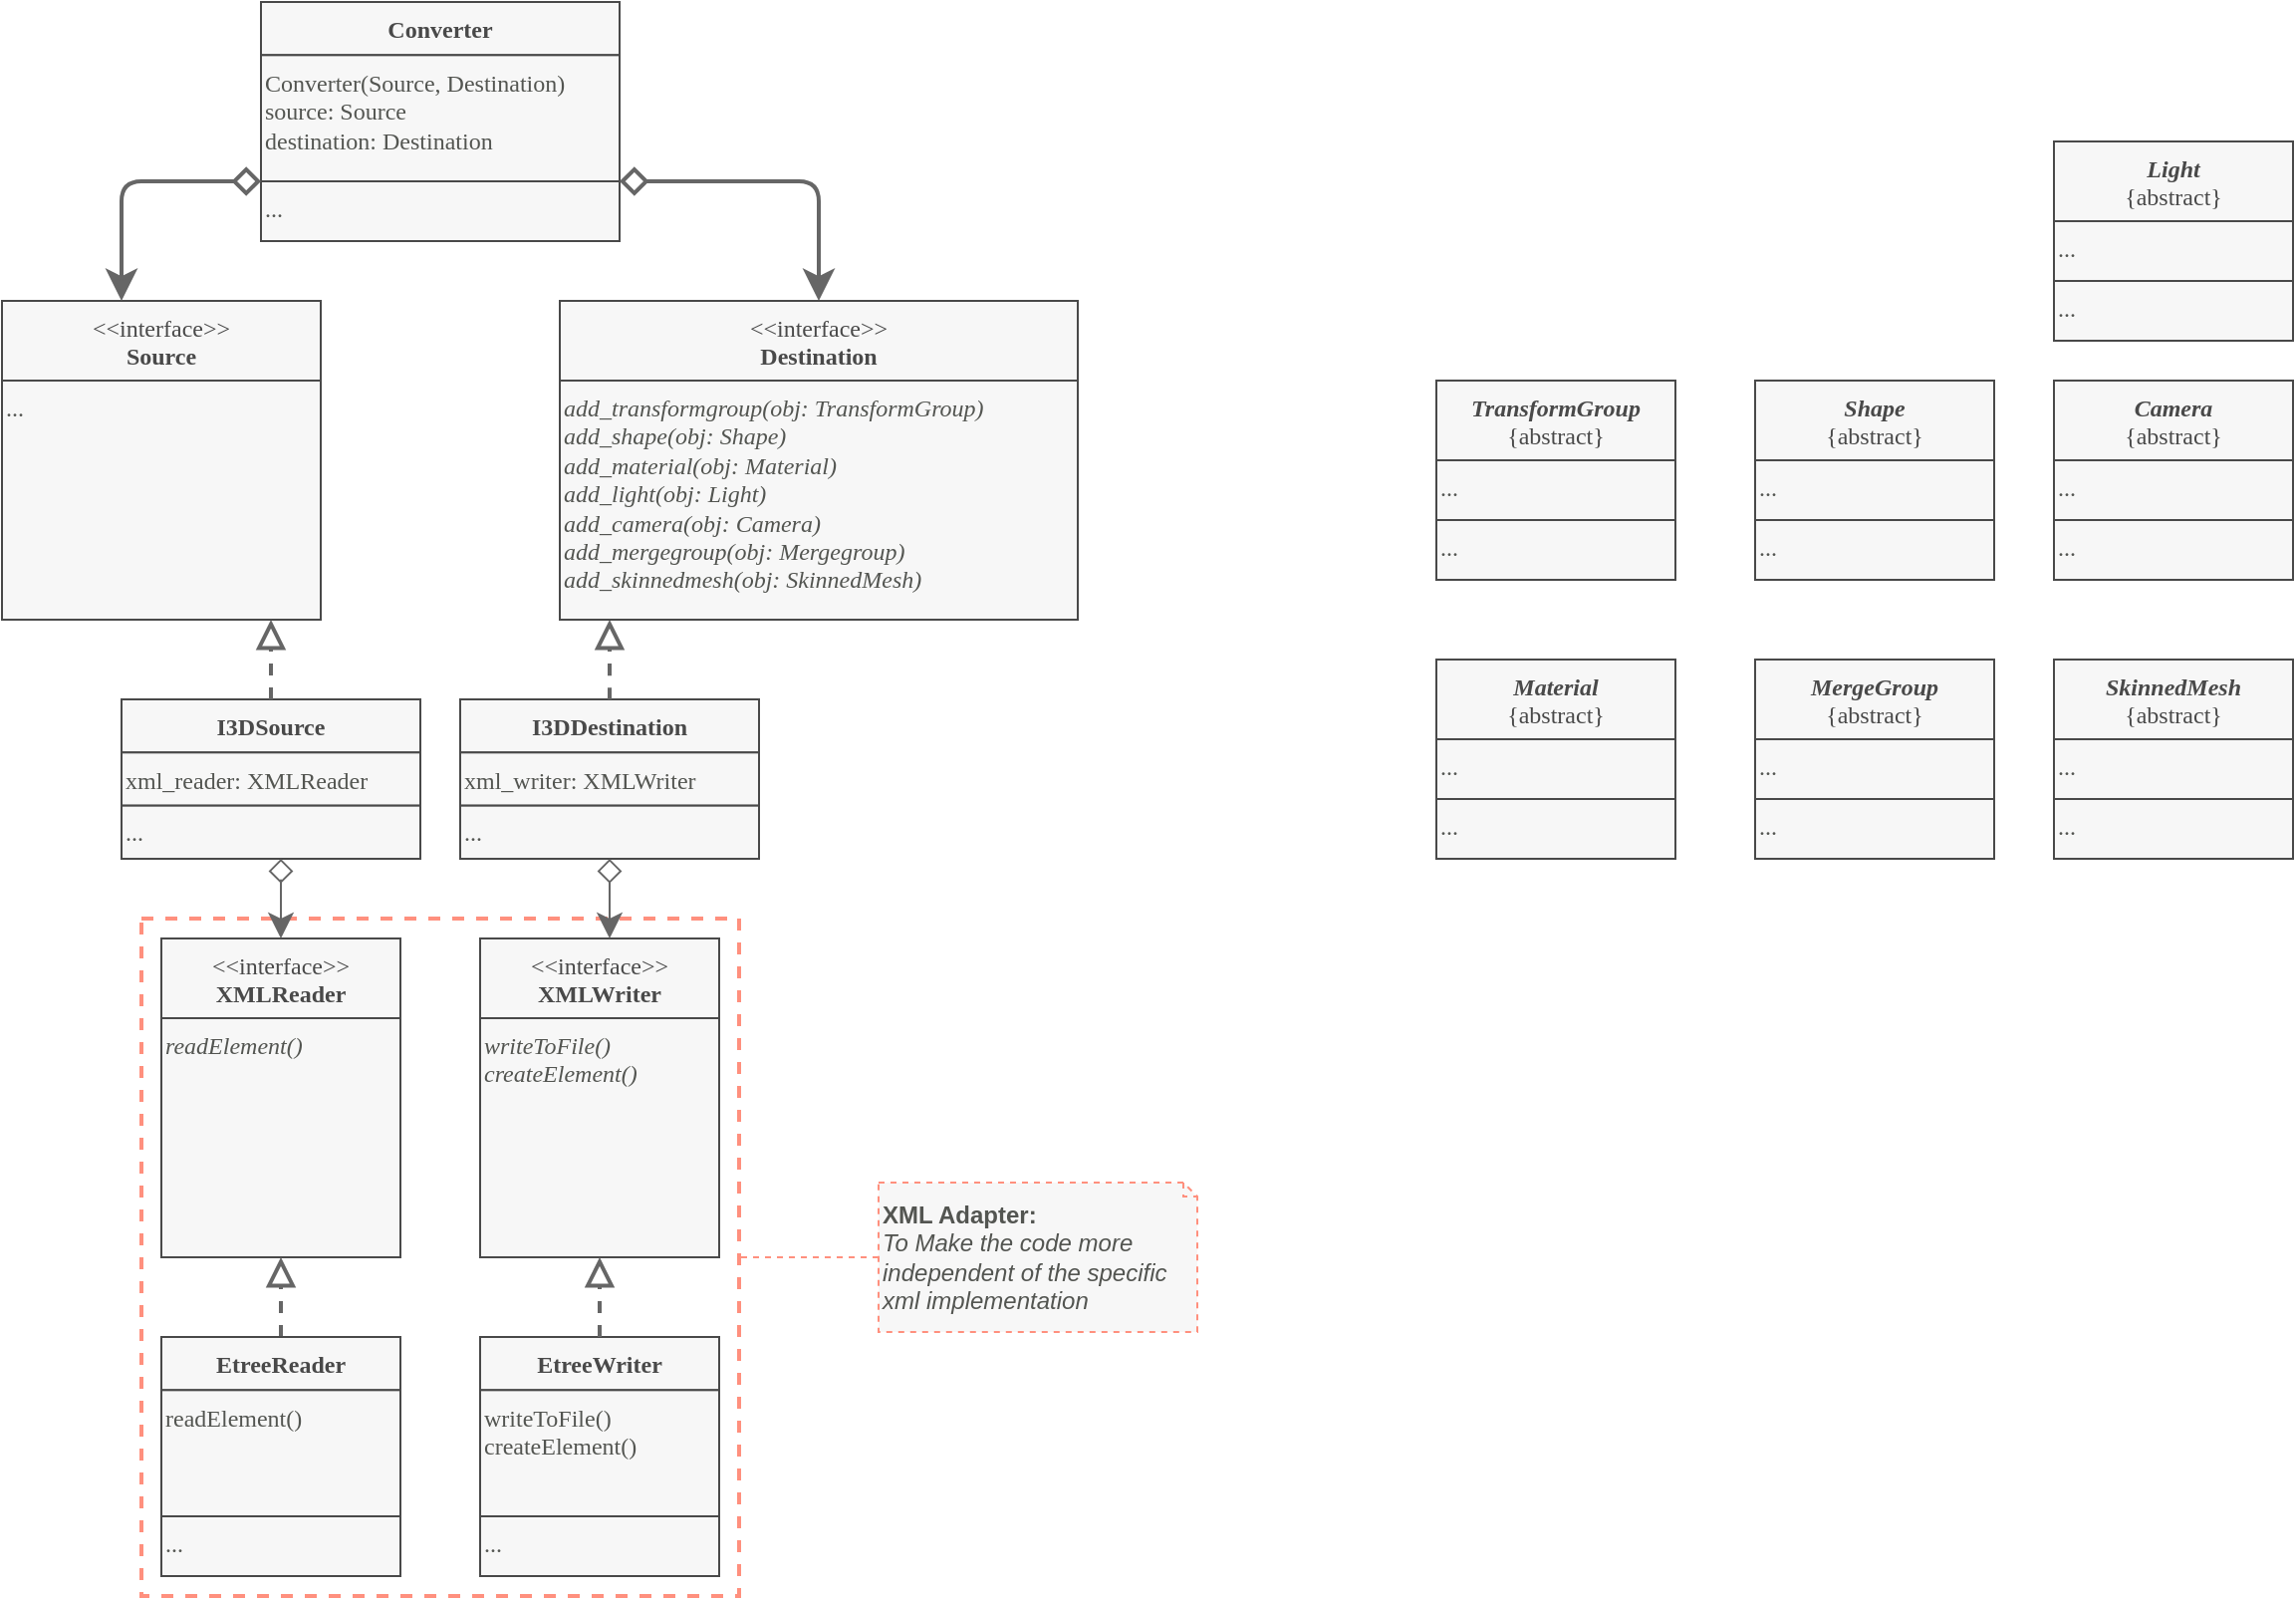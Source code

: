 <mxfile compressed="false" version="15.4.0" type="device" pages="3">
  <diagram id="h3KQ55VtHbQOEIaqTu4R" name="GE-Core Classes">
    <mxGraphModel dx="1185" dy="1512" grid="1" gridSize="10" guides="1" tooltips="1" connect="1" arrows="1" fold="1" page="1" pageScale="1" pageWidth="1169" pageHeight="827" math="0" shadow="0">
      <root>
        <mxCell id="BDZepe8dUcHN871-wgQH-0" />
        <mxCell id="BDZepe8dUcHN871-wgQH-1" parent="BDZepe8dUcHN871-wgQH-0" />
        <mxCell id="OpPa6BlhDIc5konOGdIx-7" value="" style="whiteSpace=wrap;html=1;strokeColor=#FF907E;dashed=1;fillColor=none;strokeWidth=2;" vertex="1" parent="BDZepe8dUcHN871-wgQH-1">
          <mxGeometry x="350" y="430" width="300" height="340" as="geometry" />
        </mxCell>
        <mxCell id="BDZepe8dUcHN871-wgQH-2" value="" style="whiteSpace=wrap;html=1;shadow=0;glass=0;comic=0;fontFamily=Roboto Slab;fontSource=https%3A%2F%2Ffonts.googleapis.com%2Fcss%3Ffamily%3DRoboto%2BSlab;fontColor=#494949;strokeColor=#494949;fillColor=#494949;gradientColor=none;align=left;verticalAlign=middle;container=1;collapsible=0;rotatable=0;arcSize=10;" parent="BDZepe8dUcHN871-wgQH-1" vertex="1">
          <mxGeometry x="410" y="-30" width="180" height="120" as="geometry" />
        </mxCell>
        <mxCell id="BDZepe8dUcHN871-wgQH-3" value="&lt;b&gt;Converter&lt;/b&gt;" style="whiteSpace=wrap;html=1;shadow=0;glass=0;comic=0;fontFamily=Roboto Slab;fontSource=https%3A%2F%2Ffonts.googleapis.com%2Fcss%3Ffamily%3DRoboto%2BSlab;fontColor=#494949;strokeColor=#494949;fillColor=#F7F7F7;gradientColor=none;align=center;verticalAlign=top;part=1;connectable=0;allowArrows=0;rotatable=0;arcSize=10;absoluteArcSize=1;" parent="BDZepe8dUcHN871-wgQH-2" vertex="1">
          <mxGeometry width="180" height="26.667" as="geometry" />
        </mxCell>
        <mxCell id="BDZepe8dUcHN871-wgQH-4" value="Converter(Source, Destination)&lt;br&gt;source: Source&lt;br&gt;destination: Destination" style="whiteSpace=wrap;html=1;shadow=0;glass=0;comic=0;fontFamily=Roboto Slab;fontSource=https%3A%2F%2Ffonts.googleapis.com%2Fcss%3Ffamily%3DRoboto%2BSlab;fontColor=#535551;strokeColor=#494949;fillColor=#F7F7F7;gradientColor=none;align=left;verticalAlign=top;part=1;connectable=0;allowArrows=0;rotatable=0;absoluteArcSize=1;arcSize=10;" parent="BDZepe8dUcHN871-wgQH-2" vertex="1">
          <mxGeometry y="26.67" width="180" height="63.33" as="geometry" />
        </mxCell>
        <mxCell id="BDZepe8dUcHN871-wgQH-5" value="...&lt;span style=&quot;font-family: monospace; font-size: 0px;&quot;&gt;%3CmxGraphModel%3E%3Croot%3E%3CmxCell%20id%3D%220%22%2F%3E%3CmxCell%20id%3D%221%22%20parent%3D%220%22%2F%3E%3CmxCell%20id%3D%222%22%20value%3D%22%22%20style%3D%22rounded%3D1%3BwhiteSpace%3Dwrap%3Bhtml%3D1%3Bshadow%3D0%3Bglass%3D0%3Bcomic%3D0%3BfontFamily%3DRoboto%20Slab%3BfontSource%3Dhttps%253A%252F%252Ffonts.googleapis.com%252Fcss%253Ffamily%253DRoboto%252BSlab%3BfontColor%3D%23494949%3BstrokeColor%3D%23494949%3BfillColor%3D%23F7F7F7%3BgradientColor%3Dnone%3Balign%3Dleft%3BverticalAlign%3Dmiddle%3Bpart%3D1%3Bconnectable%3D0%3BallowArrows%3D0%3Brotatable%3D0%3B%22%20vertex%3D%221%22%20parent%3D%221%22%3E%3CmxGeometry%20x%3D%22240%22%20y%3D%22120%22%20width%3D%22120%22%20height%3D%2220%22%20as%3D%22geometry%22%2F%3E%3C%2FmxCell%3E%3C%2Froot%3E%3C%2FmxGraphModel%3E&lt;/span&gt;" style="whiteSpace=wrap;html=1;shadow=0;glass=0;comic=0;fontFamily=Roboto Slab;fontSource=https%3A%2F%2Ffonts.googleapis.com%2Fcss%3Ffamily%3DRoboto%2BSlab;fontColor=#535551;strokeColor=#494949;fillColor=#F7F7F7;gradientColor=none;align=left;verticalAlign=top;part=1;connectable=0;allowArrows=0;rotatable=0;arcSize=10;absoluteArcSize=1;" parent="BDZepe8dUcHN871-wgQH-2" vertex="1">
          <mxGeometry y="90" width="180" height="30" as="geometry" />
        </mxCell>
        <mxCell id="TYZQQwa8oKNgmbuSZjpR-0" value="" style="whiteSpace=wrap;html=1;shadow=0;glass=0;comic=0;fontFamily=Roboto Slab;fontSource=https%3A%2F%2Ffonts.googleapis.com%2Fcss%3Ffamily%3DRoboto%2BSlab;fontColor=#494949;strokeColor=#494949;fillColor=#494949;gradientColor=none;align=left;verticalAlign=middle;container=1;collapsible=0;rotatable=0;arcSize=10;" parent="BDZepe8dUcHN871-wgQH-1" vertex="1">
          <mxGeometry x="280" y="120" width="160" height="160" as="geometry" />
        </mxCell>
        <mxCell id="TYZQQwa8oKNgmbuSZjpR-1" value="&amp;lt;&amp;lt;interface&amp;gt;&amp;gt;&lt;br&gt;&lt;b&gt;Source&lt;/b&gt;" style="whiteSpace=wrap;html=1;shadow=0;glass=0;comic=0;fontFamily=Roboto Slab;fontSource=https%3A%2F%2Ffonts.googleapis.com%2Fcss%3Ffamily%3DRoboto%2BSlab;fontColor=#494949;strokeColor=#494949;fillColor=#F7F7F7;gradientColor=none;align=center;verticalAlign=top;part=1;connectable=0;allowArrows=0;rotatable=0;" parent="TYZQQwa8oKNgmbuSZjpR-0" vertex="1">
          <mxGeometry width="160" height="40" as="geometry" />
        </mxCell>
        <mxCell id="TYZQQwa8oKNgmbuSZjpR-2" value="...&lt;span style=&quot;font-family: monospace ; font-size: 0px&quot;&gt;%3CmxGraphModel%3E%3Croot%3E%3CmxCell%20id%3D%220%22%2F%3E%3CmxCell%20id%3D%221%22%20parent%3D%220%22%2F%3E%3CmxCell%20id%3D%222%22%20value%3D%22%22%20style%3D%22rounded%3D1%3BwhiteSpace%3Dwrap%3Bhtml%3D1%3Bshadow%3D0%3Bglass%3D0%3Bcomic%3D0%3BfontFamily%3DRoboto%20Slab%3BfontSource%3Dhttps%253A%252F%252Ffonts.googleapis.com%252Fcss%253Ffamily%253DRoboto%252BSlab%3BfontColor%3D%23494949%3BstrokeColor%3D%23494949%3BfillColor%3D%23F7F7F7%3BgradientColor%3Dnone%3Balign%3Dleft%3BverticalAlign%3Dmiddle%3Bpart%3D1%3Bconnectable%3D0%3BallowArrows%3D0%3Brotatable%3D0%3B%22%20vertex%3D%221%22%20parent%3D%221%22%3E%3CmxGeometry%20x%3D%22240%22%20y%3D%22120%22%20width%3D%22120%22%20height%3D%2220%22%20as%3D%22geometry%22%2F%3E%3C%2FmxCell%3E%3C%2Froot%3E%3C%2FmxGraphModel%3E&lt;/span&gt;" style="whiteSpace=wrap;html=1;shadow=0;glass=0;comic=0;fontFamily=Roboto Slab;fontSource=https%3A%2F%2Ffonts.googleapis.com%2Fcss%3Ffamily%3DRoboto%2BSlab;fontColor=#535551;strokeColor=#494949;fillColor=#F7F7F7;gradientColor=none;align=left;verticalAlign=top;part=1;connectable=0;allowArrows=0;rotatable=0;arcSize=10;absoluteArcSize=1;" parent="TYZQQwa8oKNgmbuSZjpR-0" vertex="1">
          <mxGeometry y="40" width="160" height="120" as="geometry" />
        </mxCell>
        <mxCell id="TYZQQwa8oKNgmbuSZjpR-6" value="" style="endArrow=classic;endSize=10;endFill=1;html=1;fontFamily=Roboto Slab;fontSource=https%3A%2F%2Ffonts.googleapis.com%2Fcss%3Ffamily%3DRoboto%2BSlab;fontColor=#535551;strokeColor=#666666;strokeWidth=2;edgeStyle=orthogonalEdgeStyle;startSize=10;startArrow=diamond;startFill=0;" parent="BDZepe8dUcHN871-wgQH-1" source="BDZepe8dUcHN871-wgQH-2" target="TYZQQwa8oKNgmbuSZjpR-0" edge="1">
          <mxGeometry width="160" relative="1" as="geometry">
            <mxPoint x="650" y="260" as="sourcePoint" />
            <mxPoint x="650" y="220" as="targetPoint" />
            <Array as="points">
              <mxPoint x="340" y="60" />
            </Array>
          </mxGeometry>
        </mxCell>
        <mxCell id="TYZQQwa8oKNgmbuSZjpR-7" value="" style="endArrow=diamond;endSize=10;endFill=0;html=1;fontFamily=Roboto Slab;fontSource=https%3A%2F%2Ffonts.googleapis.com%2Fcss%3Ffamily%3DRoboto%2BSlab;fontColor=#535551;strokeColor=#666666;strokeWidth=2;edgeStyle=orthogonalEdgeStyle;startSize=10;startArrow=classic;startFill=1;" parent="BDZepe8dUcHN871-wgQH-1" source="TYZQQwa8oKNgmbuSZjpR-40" target="BDZepe8dUcHN871-wgQH-2" edge="1">
          <mxGeometry width="160" relative="1" as="geometry">
            <mxPoint x="720" y="200" as="sourcePoint" />
            <mxPoint x="640" y="200" as="targetPoint" />
            <Array as="points">
              <mxPoint x="690" y="60" />
            </Array>
          </mxGeometry>
        </mxCell>
        <mxCell id="TYZQQwa8oKNgmbuSZjpR-12" value="" style="whiteSpace=wrap;html=1;shadow=0;glass=0;comic=0;fontFamily=Roboto Slab;fontSource=https%3A%2F%2Ffonts.googleapis.com%2Fcss%3Ffamily%3DRoboto%2BSlab;fontColor=#494949;strokeColor=#494949;fillColor=#494949;gradientColor=none;align=left;verticalAlign=middle;container=1;collapsible=0;rotatable=0;arcSize=10;" parent="BDZepe8dUcHN871-wgQH-1" vertex="1">
          <mxGeometry x="510" y="320" width="150" height="80" as="geometry" />
        </mxCell>
        <mxCell id="TYZQQwa8oKNgmbuSZjpR-13" value="&lt;b&gt;I3DDestination&lt;/b&gt;" style="whiteSpace=wrap;html=1;shadow=0;glass=0;comic=0;fontFamily=Roboto Slab;fontSource=https%3A%2F%2Ffonts.googleapis.com%2Fcss%3Ffamily%3DRoboto%2BSlab;fontColor=#494949;strokeColor=#494949;fillColor=#F7F7F7;gradientColor=none;align=center;verticalAlign=top;part=1;connectable=0;allowArrows=0;rotatable=0;absoluteArcSize=1;arcSize=10;" parent="TYZQQwa8oKNgmbuSZjpR-12" vertex="1">
          <mxGeometry width="150" height="26.667" as="geometry" />
        </mxCell>
        <mxCell id="TYZQQwa8oKNgmbuSZjpR-14" value="xml_writer: XMLWriter" style="whiteSpace=wrap;html=1;shadow=0;glass=0;comic=0;fontFamily=Roboto Slab;fontSource=https%3A%2F%2Ffonts.googleapis.com%2Fcss%3Ffamily%3DRoboto%2BSlab;fontColor=#535551;strokeColor=#494949;fillColor=#F7F7F7;gradientColor=none;align=left;verticalAlign=top;part=1;connectable=0;allowArrows=0;rotatable=0;arcSize=10;absoluteArcSize=1;" parent="TYZQQwa8oKNgmbuSZjpR-12" vertex="1">
          <mxGeometry y="26.667" width="150" height="26.667" as="geometry" />
        </mxCell>
        <mxCell id="TYZQQwa8oKNgmbuSZjpR-15" value="...&lt;span style=&quot;font-family: monospace; font-size: 0px;&quot;&gt;%3CmxGraphModel%3E%3Croot%3E%3CmxCell%20id%3D%220%22%2F%3E%3CmxCell%20id%3D%221%22%20parent%3D%220%22%2F%3E%3CmxCell%20id%3D%222%22%20value%3D%22%22%20style%3D%22rounded%3D1%3BwhiteSpace%3Dwrap%3Bhtml%3D1%3Bshadow%3D0%3Bglass%3D0%3Bcomic%3D0%3BfontFamily%3DRoboto%20Slab%3BfontSource%3Dhttps%253A%252F%252Ffonts.googleapis.com%252Fcss%253Ffamily%253DRoboto%252BSlab%3BfontColor%3D%23494949%3BstrokeColor%3D%23494949%3BfillColor%3D%23F7F7F7%3BgradientColor%3Dnone%3Balign%3Dleft%3BverticalAlign%3Dmiddle%3Bpart%3D1%3Bconnectable%3D0%3BallowArrows%3D0%3Brotatable%3D0%3B%22%20vertex%3D%221%22%20parent%3D%221%22%3E%3CmxGeometry%20x%3D%22240%22%20y%3D%22120%22%20width%3D%22120%22%20height%3D%2220%22%20as%3D%22geometry%22%2F%3E%3C%2FmxCell%3E%3C%2Froot%3E%3C%2FmxGraphModel%3E&lt;/span&gt;" style="whiteSpace=wrap;html=1;shadow=0;glass=0;comic=0;fontFamily=Roboto Slab;fontSource=https%3A%2F%2Ffonts.googleapis.com%2Fcss%3Ffamily%3DRoboto%2BSlab;fontColor=#535551;strokeColor=#494949;fillColor=#F7F7F7;gradientColor=none;align=left;verticalAlign=top;part=1;connectable=0;allowArrows=0;rotatable=0;arcSize=10;absoluteArcSize=1;" parent="TYZQQwa8oKNgmbuSZjpR-12" vertex="1">
          <mxGeometry y="53.333" width="150" height="26.667" as="geometry" />
        </mxCell>
        <mxCell id="TYZQQwa8oKNgmbuSZjpR-27" value="" style="whiteSpace=wrap;html=1;shadow=0;glass=0;comic=0;fontFamily=Roboto Slab;fontSource=https%3A%2F%2Ffonts.googleapis.com%2Fcss%3Ffamily%3DRoboto%2BSlab;fontColor=#494949;strokeColor=#494949;fillColor=#494949;gradientColor=none;align=left;verticalAlign=middle;container=1;collapsible=0;rotatable=0;arcSize=10;" parent="BDZepe8dUcHN871-wgQH-1" vertex="1">
          <mxGeometry x="1160" y="160" width="120" height="100" as="geometry" />
        </mxCell>
        <mxCell id="TYZQQwa8oKNgmbuSZjpR-28" value="&lt;b&gt;&lt;i&gt;Shape&lt;/i&gt;&lt;/b&gt;&lt;br&gt;{abstract}" style="whiteSpace=wrap;html=1;shadow=0;glass=0;comic=0;fontFamily=Roboto Slab;fontSource=https%3A%2F%2Ffonts.googleapis.com%2Fcss%3Ffamily%3DRoboto%2BSlab;fontColor=#494949;strokeColor=#494949;fillColor=#F7F7F7;gradientColor=none;align=center;verticalAlign=top;part=1;connectable=0;allowArrows=0;rotatable=0;absoluteArcSize=1;arcSize=10;" parent="TYZQQwa8oKNgmbuSZjpR-27" vertex="1">
          <mxGeometry width="120" height="40" as="geometry" />
        </mxCell>
        <mxCell id="TYZQQwa8oKNgmbuSZjpR-29" value="...&lt;span style=&quot;font-family: monospace ; font-size: 0px&quot;&gt;%3CmxGraphModel%3E%3Croot%3E%3CmxCell%20id%3D%220%22%2F%3E%3CmxCell%20id%3D%221%22%20parent%3D%220%22%2F%3E%3CmxCell%20id%3D%222%22%20value%3D%22%22%20style%3D%22rounded%3D1%3BwhiteSpace%3Dwrap%3Bhtml%3D1%3Bshadow%3D0%3Bglass%3D0%3Bcomic%3D0%3BfontFamily%3DRoboto%20Slab%3BfontSource%3Dhttps%253A%252F%252Ffonts.googleapis.com%252Fcss%253Ffamily%253DRoboto%252BSlab%3BfontColor%3D%23494949%3BstrokeColor%3D%23494949%3BfillColor%3D%23F7F7F7%3BgradientColor%3Dnone%3Balign%3Dleft%3BverticalAlign%3Dmiddle%3Bpart%3D1%3Bconnectable%3D0%3BallowArrows%3D0%3Brotatable%3D0%3B%22%20vertex%3D%221%22%20parent%3D%221%22%3E%3CmxGeometry%20x%3D%22240%22%20y%3D%22120%22%20width%3D%22120%22%20height%3D%2220%22%20as%3D%22geometry%22%2F%3E%3C%2FmxCell%3E%3C%2Froot%3E%3C%2FmxGraphModel%3E&lt;/span&gt;" style="whiteSpace=wrap;html=1;shadow=0;glass=0;comic=0;fontFamily=Roboto Slab;fontSource=https%3A%2F%2Ffonts.googleapis.com%2Fcss%3Ffamily%3DRoboto%2BSlab;fontColor=#535551;strokeColor=#494949;fillColor=#F7F7F7;gradientColor=none;align=left;verticalAlign=top;part=1;connectable=0;allowArrows=0;rotatable=0;arcSize=10;absoluteArcSize=1;" parent="TYZQQwa8oKNgmbuSZjpR-27" vertex="1">
          <mxGeometry y="40" width="120" height="30" as="geometry" />
        </mxCell>
        <mxCell id="TYZQQwa8oKNgmbuSZjpR-30" value="...&lt;span style=&quot;font-family: monospace ; font-size: 0px&quot;&gt;%3CmxGraphModel%3E%3Croot%3E%3CmxCell%20id%3D%220%22%2F%3E%3CmxCell%20id%3D%221%22%20parent%3D%220%22%2F%3E%3CmxCell%20id%3D%222%22%20value%3D%22%22%20style%3D%22rounded%3D1%3BwhiteSpace%3Dwrap%3Bhtml%3D1%3Bshadow%3D0%3Bglass%3D0%3Bcomic%3D0%3BfontFamily%3DRoboto%20Slab%3BfontSource%3Dhttps%253A%252F%252Ffonts.googleapis.com%252Fcss%253Ffamily%253DRoboto%252BSlab%3BfontColor%3D%23494949%3BstrokeColor%3D%23494949%3BfillColor%3D%23F7F7F7%3BgradientColor%3Dnone%3Balign%3Dleft%3BverticalAlign%3Dmiddle%3Bpart%3D1%3Bconnectable%3D0%3BallowArrows%3D0%3Brotatable%3D0%3B%22%20vertex%3D%221%22%20parent%3D%221%22%3E%3CmxGeometry%20x%3D%22240%22%20y%3D%22120%22%20width%3D%22120%22%20height%3D%2220%22%20as%3D%22geometry%22%2F%3E%3C%2FmxCell%3E%3C%2Froot%3E%3C%2FmxGraphModel%3E&lt;/span&gt;" style="whiteSpace=wrap;html=1;shadow=0;glass=0;comic=0;fontFamily=Roboto Slab;fontSource=https%3A%2F%2Ffonts.googleapis.com%2Fcss%3Ffamily%3DRoboto%2BSlab;fontColor=#535551;strokeColor=#494949;fillColor=#F7F7F7;gradientColor=none;align=left;verticalAlign=top;part=1;connectable=0;allowArrows=0;rotatable=0;arcSize=10;absoluteArcSize=1;" parent="TYZQQwa8oKNgmbuSZjpR-27" vertex="1">
          <mxGeometry y="70" width="120" height="30" as="geometry" />
        </mxCell>
        <mxCell id="TYZQQwa8oKNgmbuSZjpR-31" value="" style="endArrow=block;endSize=10;endFill=0;html=1;fontFamily=Roboto Slab;fontSource=https%3A%2F%2Ffonts.googleapis.com%2Fcss%3Ffamily%3DRoboto%2BSlab;fontColor=#535551;strokeColor=#666666;strokeWidth=2;edgeStyle=orthogonalEdgeStyle;dashed=1;" parent="BDZepe8dUcHN871-wgQH-1" source="TYZQQwa8oKNgmbuSZjpR-12" target="TYZQQwa8oKNgmbuSZjpR-40" edge="1">
          <mxGeometry width="160" relative="1" as="geometry">
            <mxPoint x="610" y="300" as="sourcePoint" />
            <mxPoint x="780" y="230" as="targetPoint" />
            <Array as="points">
              <mxPoint x="585" y="310" />
              <mxPoint x="585" y="310" />
            </Array>
          </mxGeometry>
        </mxCell>
        <mxCell id="TYZQQwa8oKNgmbuSZjpR-32" value="" style="whiteSpace=wrap;html=1;shadow=0;glass=0;comic=0;fontFamily=Roboto Slab;fontSource=https%3A%2F%2Ffonts.googleapis.com%2Fcss%3Ffamily%3DRoboto%2BSlab;fontColor=#494949;strokeColor=#494949;fillColor=#494949;gradientColor=none;align=left;verticalAlign=middle;container=1;collapsible=0;rotatable=0;arcSize=10;" parent="BDZepe8dUcHN871-wgQH-1" vertex="1">
          <mxGeometry x="1000" y="160" width="120" height="100" as="geometry" />
        </mxCell>
        <mxCell id="TYZQQwa8oKNgmbuSZjpR-33" value="&lt;b&gt;&lt;i&gt;TransformGroup&lt;/i&gt;&lt;/b&gt;&lt;br&gt;{abstract}" style="whiteSpace=wrap;html=1;shadow=0;glass=0;comic=0;fontFamily=Roboto Slab;fontSource=https%3A%2F%2Ffonts.googleapis.com%2Fcss%3Ffamily%3DRoboto%2BSlab;fontColor=#494949;strokeColor=#494949;fillColor=#F7F7F7;gradientColor=none;align=center;verticalAlign=top;part=1;connectable=0;allowArrows=0;rotatable=0;absoluteArcSize=1;arcSize=10;" parent="TYZQQwa8oKNgmbuSZjpR-32" vertex="1">
          <mxGeometry width="120" height="40" as="geometry" />
        </mxCell>
        <mxCell id="TYZQQwa8oKNgmbuSZjpR-34" value="...&lt;span style=&quot;font-family: monospace ; font-size: 0px&quot;&gt;%3CmxGraphModel%3E%3Croot%3E%3CmxCell%20id%3D%220%22%2F%3E%3CmxCell%20id%3D%221%22%20parent%3D%220%22%2F%3E%3CmxCell%20id%3D%222%22%20value%3D%22%22%20style%3D%22rounded%3D1%3BwhiteSpace%3Dwrap%3Bhtml%3D1%3Bshadow%3D0%3Bglass%3D0%3Bcomic%3D0%3BfontFamily%3DRoboto%20Slab%3BfontSource%3Dhttps%253A%252F%252Ffonts.googleapis.com%252Fcss%253Ffamily%253DRoboto%252BSlab%3BfontColor%3D%23494949%3BstrokeColor%3D%23494949%3BfillColor%3D%23F7F7F7%3BgradientColor%3Dnone%3Balign%3Dleft%3BverticalAlign%3Dmiddle%3Bpart%3D1%3Bconnectable%3D0%3BallowArrows%3D0%3Brotatable%3D0%3B%22%20vertex%3D%221%22%20parent%3D%221%22%3E%3CmxGeometry%20x%3D%22240%22%20y%3D%22120%22%20width%3D%22120%22%20height%3D%2220%22%20as%3D%22geometry%22%2F%3E%3C%2FmxCell%3E%3C%2Froot%3E%3C%2FmxGraphModel%3E&lt;/span&gt;" style="whiteSpace=wrap;html=1;shadow=0;glass=0;comic=0;fontFamily=Roboto Slab;fontSource=https%3A%2F%2Ffonts.googleapis.com%2Fcss%3Ffamily%3DRoboto%2BSlab;fontColor=#535551;strokeColor=#494949;fillColor=#F7F7F7;gradientColor=none;align=left;verticalAlign=top;part=1;connectable=0;allowArrows=0;rotatable=0;arcSize=10;absoluteArcSize=1;" parent="TYZQQwa8oKNgmbuSZjpR-32" vertex="1">
          <mxGeometry y="40" width="120" height="30" as="geometry" />
        </mxCell>
        <mxCell id="TYZQQwa8oKNgmbuSZjpR-35" value="...&lt;span style=&quot;font-family: monospace ; font-size: 0px&quot;&gt;%3CmxGraphModel%3E%3Croot%3E%3CmxCell%20id%3D%220%22%2F%3E%3CmxCell%20id%3D%221%22%20parent%3D%220%22%2F%3E%3CmxCell%20id%3D%222%22%20value%3D%22%22%20style%3D%22rounded%3D1%3BwhiteSpace%3Dwrap%3Bhtml%3D1%3Bshadow%3D0%3Bglass%3D0%3Bcomic%3D0%3BfontFamily%3DRoboto%20Slab%3BfontSource%3Dhttps%253A%252F%252Ffonts.googleapis.com%252Fcss%253Ffamily%253DRoboto%252BSlab%3BfontColor%3D%23494949%3BstrokeColor%3D%23494949%3BfillColor%3D%23F7F7F7%3BgradientColor%3Dnone%3Balign%3Dleft%3BverticalAlign%3Dmiddle%3Bpart%3D1%3Bconnectable%3D0%3BallowArrows%3D0%3Brotatable%3D0%3B%22%20vertex%3D%221%22%20parent%3D%221%22%3E%3CmxGeometry%20x%3D%22240%22%20y%3D%22120%22%20width%3D%22120%22%20height%3D%2220%22%20as%3D%22geometry%22%2F%3E%3C%2FmxCell%3E%3C%2Froot%3E%3C%2FmxGraphModel%3E&lt;/span&gt;" style="whiteSpace=wrap;html=1;shadow=0;glass=0;comic=0;fontFamily=Roboto Slab;fontSource=https%3A%2F%2Ffonts.googleapis.com%2Fcss%3Ffamily%3DRoboto%2BSlab;fontColor=#535551;strokeColor=#494949;fillColor=#F7F7F7;gradientColor=none;align=left;verticalAlign=top;part=1;connectable=0;allowArrows=0;rotatable=0;arcSize=10;absoluteArcSize=1;" parent="TYZQQwa8oKNgmbuSZjpR-32" vertex="1">
          <mxGeometry y="70" width="120" height="30" as="geometry" />
        </mxCell>
        <mxCell id="TYZQQwa8oKNgmbuSZjpR-36" value="" style="whiteSpace=wrap;html=1;shadow=0;glass=0;comic=0;fontFamily=Roboto Slab;fontSource=https%3A%2F%2Ffonts.googleapis.com%2Fcss%3Ffamily%3DRoboto%2BSlab;fontColor=#494949;strokeColor=#494949;fillColor=#494949;gradientColor=none;align=left;verticalAlign=middle;container=1;collapsible=0;rotatable=0;arcSize=10;" parent="BDZepe8dUcHN871-wgQH-1" vertex="1">
          <mxGeometry x="1000" y="300" width="120" height="100" as="geometry" />
        </mxCell>
        <mxCell id="TYZQQwa8oKNgmbuSZjpR-37" value="&lt;b&gt;&lt;i&gt;Material&lt;/i&gt;&lt;/b&gt;&lt;br&gt;{abstract}" style="whiteSpace=wrap;html=1;shadow=0;glass=0;comic=0;fontFamily=Roboto Slab;fontSource=https%3A%2F%2Ffonts.googleapis.com%2Fcss%3Ffamily%3DRoboto%2BSlab;fontColor=#494949;strokeColor=#494949;fillColor=#F7F7F7;gradientColor=none;align=center;verticalAlign=top;part=1;connectable=0;allowArrows=0;rotatable=0;absoluteArcSize=1;arcSize=10;" parent="TYZQQwa8oKNgmbuSZjpR-36" vertex="1">
          <mxGeometry width="120" height="40" as="geometry" />
        </mxCell>
        <mxCell id="TYZQQwa8oKNgmbuSZjpR-38" value="...&lt;span style=&quot;font-family: monospace ; font-size: 0px&quot;&gt;%3CmxGraphModel%3E%3Croot%3E%3CmxCell%20id%3D%220%22%2F%3E%3CmxCell%20id%3D%221%22%20parent%3D%220%22%2F%3E%3CmxCell%20id%3D%222%22%20value%3D%22%22%20style%3D%22rounded%3D1%3BwhiteSpace%3Dwrap%3Bhtml%3D1%3Bshadow%3D0%3Bglass%3D0%3Bcomic%3D0%3BfontFamily%3DRoboto%20Slab%3BfontSource%3Dhttps%253A%252F%252Ffonts.googleapis.com%252Fcss%253Ffamily%253DRoboto%252BSlab%3BfontColor%3D%23494949%3BstrokeColor%3D%23494949%3BfillColor%3D%23F7F7F7%3BgradientColor%3Dnone%3Balign%3Dleft%3BverticalAlign%3Dmiddle%3Bpart%3D1%3Bconnectable%3D0%3BallowArrows%3D0%3Brotatable%3D0%3B%22%20vertex%3D%221%22%20parent%3D%221%22%3E%3CmxGeometry%20x%3D%22240%22%20y%3D%22120%22%20width%3D%22120%22%20height%3D%2220%22%20as%3D%22geometry%22%2F%3E%3C%2FmxCell%3E%3C%2Froot%3E%3C%2FmxGraphModel%3E&lt;/span&gt;" style="whiteSpace=wrap;html=1;shadow=0;glass=0;comic=0;fontFamily=Roboto Slab;fontSource=https%3A%2F%2Ffonts.googleapis.com%2Fcss%3Ffamily%3DRoboto%2BSlab;fontColor=#535551;strokeColor=#494949;fillColor=#F7F7F7;gradientColor=none;align=left;verticalAlign=top;part=1;connectable=0;allowArrows=0;rotatable=0;arcSize=10;absoluteArcSize=1;" parent="TYZQQwa8oKNgmbuSZjpR-36" vertex="1">
          <mxGeometry y="40" width="120" height="30" as="geometry" />
        </mxCell>
        <mxCell id="TYZQQwa8oKNgmbuSZjpR-39" value="...&lt;span style=&quot;font-family: monospace ; font-size: 0px&quot;&gt;%3CmxGraphModel%3E%3Croot%3E%3CmxCell%20id%3D%220%22%2F%3E%3CmxCell%20id%3D%221%22%20parent%3D%220%22%2F%3E%3CmxCell%20id%3D%222%22%20value%3D%22%22%20style%3D%22rounded%3D1%3BwhiteSpace%3Dwrap%3Bhtml%3D1%3Bshadow%3D0%3Bglass%3D0%3Bcomic%3D0%3BfontFamily%3DRoboto%20Slab%3BfontSource%3Dhttps%253A%252F%252Ffonts.googleapis.com%252Fcss%253Ffamily%253DRoboto%252BSlab%3BfontColor%3D%23494949%3BstrokeColor%3D%23494949%3BfillColor%3D%23F7F7F7%3BgradientColor%3Dnone%3Balign%3Dleft%3BverticalAlign%3Dmiddle%3Bpart%3D1%3Bconnectable%3D0%3BallowArrows%3D0%3Brotatable%3D0%3B%22%20vertex%3D%221%22%20parent%3D%221%22%3E%3CmxGeometry%20x%3D%22240%22%20y%3D%22120%22%20width%3D%22120%22%20height%3D%2220%22%20as%3D%22geometry%22%2F%3E%3C%2FmxCell%3E%3C%2Froot%3E%3C%2FmxGraphModel%3E&lt;/span&gt;" style="whiteSpace=wrap;html=1;shadow=0;glass=0;comic=0;fontFamily=Roboto Slab;fontSource=https%3A%2F%2Ffonts.googleapis.com%2Fcss%3Ffamily%3DRoboto%2BSlab;fontColor=#535551;strokeColor=#494949;fillColor=#F7F7F7;gradientColor=none;align=left;verticalAlign=top;part=1;connectable=0;allowArrows=0;rotatable=0;arcSize=10;absoluteArcSize=1;" parent="TYZQQwa8oKNgmbuSZjpR-36" vertex="1">
          <mxGeometry y="70" width="120" height="30" as="geometry" />
        </mxCell>
        <mxCell id="TYZQQwa8oKNgmbuSZjpR-40" value="" style="whiteSpace=wrap;html=1;shadow=0;glass=0;comic=0;fontFamily=Roboto Slab;fontSource=https%3A%2F%2Ffonts.googleapis.com%2Fcss%3Ffamily%3DRoboto%2BSlab;fontColor=#494949;strokeColor=#494949;fillColor=#494949;gradientColor=none;align=left;verticalAlign=middle;container=1;collapsible=0;rotatable=0;arcSize=10;" parent="BDZepe8dUcHN871-wgQH-1" vertex="1">
          <mxGeometry x="560" y="120" width="260" height="160" as="geometry" />
        </mxCell>
        <mxCell id="TYZQQwa8oKNgmbuSZjpR-41" value="&amp;lt;&amp;lt;interface&amp;gt;&amp;gt;&lt;br&gt;&lt;b&gt;Destination&lt;/b&gt;" style="whiteSpace=wrap;html=1;shadow=0;glass=0;comic=0;fontFamily=Roboto Slab;fontSource=https%3A%2F%2Ffonts.googleapis.com%2Fcss%3Ffamily%3DRoboto%2BSlab;fontColor=#494949;strokeColor=#494949;fillColor=#F7F7F7;gradientColor=none;align=center;verticalAlign=top;part=1;connectable=0;allowArrows=0;rotatable=0;arcSize=10;absoluteArcSize=1;" parent="TYZQQwa8oKNgmbuSZjpR-40" vertex="1">
          <mxGeometry width="260.0" height="40" as="geometry" />
        </mxCell>
        <mxCell id="TYZQQwa8oKNgmbuSZjpR-42" value="&lt;i&gt;add_transformgroup(obj: TransformGroup)&lt;br&gt;&lt;/i&gt;&lt;i&gt;add_shape(obj: Shape)&lt;/i&gt;&lt;i&gt;&lt;br&gt;add_material(obj: Material)&lt;br&gt;&lt;/i&gt;&lt;i&gt;add_light(obj: Light)&lt;br&gt;&lt;/i&gt;&lt;i&gt;add_camera(obj: Camera)&lt;/i&gt;&lt;br&gt;&lt;i&gt;add_mergegroup(obj: Mergegroup)&lt;/i&gt;&lt;br&gt;&lt;i&gt;add_skinnedmesh(obj: SkinnedMesh)&lt;/i&gt;&lt;br&gt;&lt;br&gt;&lt;span style=&quot;font-family: monospace ; font-size: 0px&quot;&gt;%3CmxGraphModel%3E%3Croot%3E%3CmxCell%20id%3D%220%22%2F%3E%3CmxCell%20id%3D%221%22%20parent%3D%220%22%2F%3E%3CmxCell%20id%3D%222%22%20value%3D%22%22%20style%3D%22rounded%3D1%3BwhiteSpace%3Dwrap%3Bhtml%3D1%3Bshadow%3D0%3Bglass%3D0%3Bcomic%3D0%3BfontFamily%3DRoboto%20Slab%3BfontSource%3Dhttps%253A%252F%252Ffonts.googleapis.com%252Fcss%253Ffamily%253DRoboto%252BSlab%3BfontColor%3D%23494949%3BstrokeColor%3D%23494949%3BfillColor%3D%23F7F7F7%3BgradientColor%3Dnone%3Balign%3Dleft%3BverticalAlign%3Dmiddle%3Bpart%3D1%3Bconnectable%3D0%3BallowArrows%3D0%3Brotatable%3D0%3B%22%20vertex%3D%221%22%20parent%3D%221%22%3E%3CmxGeometry%20x%3D%22240%22%20y%3D%22120%22%20width%3D%22120%22%20height%3D%2220%22%20as%3D%22geometry%22%2F%3E%3C%2FmxCell%3E%3C%2Froot%3E%3C%2FmxGraphModel%3E&lt;/span&gt;" style="whiteSpace=wrap;html=1;shadow=0;glass=0;comic=0;fontFamily=Roboto Slab;fontSource=https%3A%2F%2Ffonts.googleapis.com%2Fcss%3Ffamily%3DRoboto%2BSlab;fontColor=#535551;strokeColor=#494949;fillColor=#F7F7F7;gradientColor=none;align=left;verticalAlign=top;part=1;connectable=0;allowArrows=0;rotatable=0;arcSize=10;absoluteArcSize=1;" parent="TYZQQwa8oKNgmbuSZjpR-40" vertex="1">
          <mxGeometry y="40" width="260.0" height="120" as="geometry" />
        </mxCell>
        <mxCell id="TYZQQwa8oKNgmbuSZjpR-43" value="" style="whiteSpace=wrap;html=1;shadow=0;glass=0;comic=0;fontFamily=Roboto Slab;fontSource=https%3A%2F%2Ffonts.googleapis.com%2Fcss%3Ffamily%3DRoboto%2BSlab;fontColor=#494949;strokeColor=#494949;fillColor=#494949;gradientColor=none;align=left;verticalAlign=middle;container=1;collapsible=0;rotatable=0;arcSize=10;" parent="BDZepe8dUcHN871-wgQH-1" vertex="1">
          <mxGeometry x="1160" y="300" width="120" height="100" as="geometry" />
        </mxCell>
        <mxCell id="TYZQQwa8oKNgmbuSZjpR-44" value="&lt;b&gt;&lt;i&gt;MergeGroup&lt;/i&gt;&lt;/b&gt;&lt;br&gt;{abstract}" style="whiteSpace=wrap;html=1;shadow=0;glass=0;comic=0;fontFamily=Roboto Slab;fontSource=https%3A%2F%2Ffonts.googleapis.com%2Fcss%3Ffamily%3DRoboto%2BSlab;fontColor=#494949;strokeColor=#494949;fillColor=#F7F7F7;gradientColor=none;align=center;verticalAlign=top;part=1;connectable=0;allowArrows=0;rotatable=0;absoluteArcSize=1;arcSize=10;" parent="TYZQQwa8oKNgmbuSZjpR-43" vertex="1">
          <mxGeometry width="120" height="40" as="geometry" />
        </mxCell>
        <mxCell id="TYZQQwa8oKNgmbuSZjpR-45" value="...&lt;span style=&quot;font-family: monospace ; font-size: 0px&quot;&gt;%3CmxGraphModel%3E%3Croot%3E%3CmxCell%20id%3D%220%22%2F%3E%3CmxCell%20id%3D%221%22%20parent%3D%220%22%2F%3E%3CmxCell%20id%3D%222%22%20value%3D%22%22%20style%3D%22rounded%3D1%3BwhiteSpace%3Dwrap%3Bhtml%3D1%3Bshadow%3D0%3Bglass%3D0%3Bcomic%3D0%3BfontFamily%3DRoboto%20Slab%3BfontSource%3Dhttps%253A%252F%252Ffonts.googleapis.com%252Fcss%253Ffamily%253DRoboto%252BSlab%3BfontColor%3D%23494949%3BstrokeColor%3D%23494949%3BfillColor%3D%23F7F7F7%3BgradientColor%3Dnone%3Balign%3Dleft%3BverticalAlign%3Dmiddle%3Bpart%3D1%3Bconnectable%3D0%3BallowArrows%3D0%3Brotatable%3D0%3B%22%20vertex%3D%221%22%20parent%3D%221%22%3E%3CmxGeometry%20x%3D%22240%22%20y%3D%22120%22%20width%3D%22120%22%20height%3D%2220%22%20as%3D%22geometry%22%2F%3E%3C%2FmxCell%3E%3C%2Froot%3E%3C%2FmxGraphModel%3E&lt;/span&gt;" style="whiteSpace=wrap;html=1;shadow=0;glass=0;comic=0;fontFamily=Roboto Slab;fontSource=https%3A%2F%2Ffonts.googleapis.com%2Fcss%3Ffamily%3DRoboto%2BSlab;fontColor=#535551;strokeColor=#494949;fillColor=#F7F7F7;gradientColor=none;align=left;verticalAlign=top;part=1;connectable=0;allowArrows=0;rotatable=0;arcSize=10;absoluteArcSize=1;" parent="TYZQQwa8oKNgmbuSZjpR-43" vertex="1">
          <mxGeometry y="40" width="120" height="30" as="geometry" />
        </mxCell>
        <mxCell id="TYZQQwa8oKNgmbuSZjpR-46" value="...&lt;span style=&quot;font-family: monospace ; font-size: 0px&quot;&gt;%3CmxGraphModel%3E%3Croot%3E%3CmxCell%20id%3D%220%22%2F%3E%3CmxCell%20id%3D%221%22%20parent%3D%220%22%2F%3E%3CmxCell%20id%3D%222%22%20value%3D%22%22%20style%3D%22rounded%3D1%3BwhiteSpace%3Dwrap%3Bhtml%3D1%3Bshadow%3D0%3Bglass%3D0%3Bcomic%3D0%3BfontFamily%3DRoboto%20Slab%3BfontSource%3Dhttps%253A%252F%252Ffonts.googleapis.com%252Fcss%253Ffamily%253DRoboto%252BSlab%3BfontColor%3D%23494949%3BstrokeColor%3D%23494949%3BfillColor%3D%23F7F7F7%3BgradientColor%3Dnone%3Balign%3Dleft%3BverticalAlign%3Dmiddle%3Bpart%3D1%3Bconnectable%3D0%3BallowArrows%3D0%3Brotatable%3D0%3B%22%20vertex%3D%221%22%20parent%3D%221%22%3E%3CmxGeometry%20x%3D%22240%22%20y%3D%22120%22%20width%3D%22120%22%20height%3D%2220%22%20as%3D%22geometry%22%2F%3E%3C%2FmxCell%3E%3C%2Froot%3E%3C%2FmxGraphModel%3E&lt;/span&gt;" style="whiteSpace=wrap;html=1;shadow=0;glass=0;comic=0;fontFamily=Roboto Slab;fontSource=https%3A%2F%2Ffonts.googleapis.com%2Fcss%3Ffamily%3DRoboto%2BSlab;fontColor=#535551;strokeColor=#494949;fillColor=#F7F7F7;gradientColor=none;align=left;verticalAlign=top;part=1;connectable=0;allowArrows=0;rotatable=0;arcSize=10;absoluteArcSize=1;" parent="TYZQQwa8oKNgmbuSZjpR-43" vertex="1">
          <mxGeometry y="70" width="120" height="30" as="geometry" />
        </mxCell>
        <mxCell id="TYZQQwa8oKNgmbuSZjpR-47" value="" style="whiteSpace=wrap;html=1;shadow=0;glass=0;comic=0;fontFamily=Roboto Slab;fontSource=https%3A%2F%2Ffonts.googleapis.com%2Fcss%3Ffamily%3DRoboto%2BSlab;fontColor=#494949;strokeColor=#494949;fillColor=#494949;gradientColor=none;align=left;verticalAlign=middle;container=1;collapsible=0;rotatable=0;arcSize=10;" parent="BDZepe8dUcHN871-wgQH-1" vertex="1">
          <mxGeometry x="1310" y="300" width="120" height="100" as="geometry" />
        </mxCell>
        <mxCell id="TYZQQwa8oKNgmbuSZjpR-48" value="&lt;b&gt;&lt;i&gt;SkinnedMesh&lt;/i&gt;&lt;/b&gt;&lt;br&gt;{abstract}" style="whiteSpace=wrap;html=1;shadow=0;glass=0;comic=0;fontFamily=Roboto Slab;fontSource=https%3A%2F%2Ffonts.googleapis.com%2Fcss%3Ffamily%3DRoboto%2BSlab;fontColor=#494949;strokeColor=#494949;fillColor=#F7F7F7;gradientColor=none;align=center;verticalAlign=top;part=1;connectable=0;allowArrows=0;rotatable=0;absoluteArcSize=1;arcSize=10;" parent="TYZQQwa8oKNgmbuSZjpR-47" vertex="1">
          <mxGeometry width="120" height="40" as="geometry" />
        </mxCell>
        <mxCell id="TYZQQwa8oKNgmbuSZjpR-49" value="...&lt;span style=&quot;font-family: monospace ; font-size: 0px&quot;&gt;%3CmxGraphModel%3E%3Croot%3E%3CmxCell%20id%3D%220%22%2F%3E%3CmxCell%20id%3D%221%22%20parent%3D%220%22%2F%3E%3CmxCell%20id%3D%222%22%20value%3D%22%22%20style%3D%22rounded%3D1%3BwhiteSpace%3Dwrap%3Bhtml%3D1%3Bshadow%3D0%3Bglass%3D0%3Bcomic%3D0%3BfontFamily%3DRoboto%20Slab%3BfontSource%3Dhttps%253A%252F%252Ffonts.googleapis.com%252Fcss%253Ffamily%253DRoboto%252BSlab%3BfontColor%3D%23494949%3BstrokeColor%3D%23494949%3BfillColor%3D%23F7F7F7%3BgradientColor%3Dnone%3Balign%3Dleft%3BverticalAlign%3Dmiddle%3Bpart%3D1%3Bconnectable%3D0%3BallowArrows%3D0%3Brotatable%3D0%3B%22%20vertex%3D%221%22%20parent%3D%221%22%3E%3CmxGeometry%20x%3D%22240%22%20y%3D%22120%22%20width%3D%22120%22%20height%3D%2220%22%20as%3D%22geometry%22%2F%3E%3C%2FmxCell%3E%3C%2Froot%3E%3C%2FmxGraphModel%3E&lt;/span&gt;" style="whiteSpace=wrap;html=1;shadow=0;glass=0;comic=0;fontFamily=Roboto Slab;fontSource=https%3A%2F%2Ffonts.googleapis.com%2Fcss%3Ffamily%3DRoboto%2BSlab;fontColor=#535551;strokeColor=#494949;fillColor=#F7F7F7;gradientColor=none;align=left;verticalAlign=top;part=1;connectable=0;allowArrows=0;rotatable=0;arcSize=10;absoluteArcSize=1;" parent="TYZQQwa8oKNgmbuSZjpR-47" vertex="1">
          <mxGeometry y="40" width="120" height="30" as="geometry" />
        </mxCell>
        <mxCell id="TYZQQwa8oKNgmbuSZjpR-50" value="...&lt;span style=&quot;font-family: monospace ; font-size: 0px&quot;&gt;%3CmxGraphModel%3E%3Croot%3E%3CmxCell%20id%3D%220%22%2F%3E%3CmxCell%20id%3D%221%22%20parent%3D%220%22%2F%3E%3CmxCell%20id%3D%222%22%20value%3D%22%22%20style%3D%22rounded%3D1%3BwhiteSpace%3Dwrap%3Bhtml%3D1%3Bshadow%3D0%3Bglass%3D0%3Bcomic%3D0%3BfontFamily%3DRoboto%20Slab%3BfontSource%3Dhttps%253A%252F%252Ffonts.googleapis.com%252Fcss%253Ffamily%253DRoboto%252BSlab%3BfontColor%3D%23494949%3BstrokeColor%3D%23494949%3BfillColor%3D%23F7F7F7%3BgradientColor%3Dnone%3Balign%3Dleft%3BverticalAlign%3Dmiddle%3Bpart%3D1%3Bconnectable%3D0%3BallowArrows%3D0%3Brotatable%3D0%3B%22%20vertex%3D%221%22%20parent%3D%221%22%3E%3CmxGeometry%20x%3D%22240%22%20y%3D%22120%22%20width%3D%22120%22%20height%3D%2220%22%20as%3D%22geometry%22%2F%3E%3C%2FmxCell%3E%3C%2Froot%3E%3C%2FmxGraphModel%3E&lt;/span&gt;" style="whiteSpace=wrap;html=1;shadow=0;glass=0;comic=0;fontFamily=Roboto Slab;fontSource=https%3A%2F%2Ffonts.googleapis.com%2Fcss%3Ffamily%3DRoboto%2BSlab;fontColor=#535551;strokeColor=#494949;fillColor=#F7F7F7;gradientColor=none;align=left;verticalAlign=top;part=1;connectable=0;allowArrows=0;rotatable=0;arcSize=10;absoluteArcSize=1;" parent="TYZQQwa8oKNgmbuSZjpR-47" vertex="1">
          <mxGeometry y="70" width="120" height="30" as="geometry" />
        </mxCell>
        <mxCell id="TYZQQwa8oKNgmbuSZjpR-51" value="" style="whiteSpace=wrap;html=1;shadow=0;glass=0;comic=0;fontFamily=Roboto Slab;fontSource=https%3A%2F%2Ffonts.googleapis.com%2Fcss%3Ffamily%3DRoboto%2BSlab;fontColor=#494949;strokeColor=#494949;fillColor=#494949;gradientColor=none;align=left;verticalAlign=middle;container=1;collapsible=0;rotatable=0;arcSize=10;" parent="BDZepe8dUcHN871-wgQH-1" vertex="1">
          <mxGeometry x="1310" y="160" width="120" height="100" as="geometry" />
        </mxCell>
        <mxCell id="TYZQQwa8oKNgmbuSZjpR-52" value="&lt;b&gt;&lt;i&gt;Camera&lt;/i&gt;&lt;/b&gt;&lt;br&gt;{abstract}" style="whiteSpace=wrap;html=1;shadow=0;glass=0;comic=0;fontFamily=Roboto Slab;fontSource=https%3A%2F%2Ffonts.googleapis.com%2Fcss%3Ffamily%3DRoboto%2BSlab;fontColor=#494949;strokeColor=#494949;fillColor=#F7F7F7;gradientColor=none;align=center;verticalAlign=top;part=1;connectable=0;allowArrows=0;rotatable=0;absoluteArcSize=1;arcSize=10;" parent="TYZQQwa8oKNgmbuSZjpR-51" vertex="1">
          <mxGeometry width="120" height="40" as="geometry" />
        </mxCell>
        <mxCell id="TYZQQwa8oKNgmbuSZjpR-53" value="...&lt;span style=&quot;font-family: monospace ; font-size: 0px&quot;&gt;%3CmxGraphModel%3E%3Croot%3E%3CmxCell%20id%3D%220%22%2F%3E%3CmxCell%20id%3D%221%22%20parent%3D%220%22%2F%3E%3CmxCell%20id%3D%222%22%20value%3D%22%22%20style%3D%22rounded%3D1%3BwhiteSpace%3Dwrap%3Bhtml%3D1%3Bshadow%3D0%3Bglass%3D0%3Bcomic%3D0%3BfontFamily%3DRoboto%20Slab%3BfontSource%3Dhttps%253A%252F%252Ffonts.googleapis.com%252Fcss%253Ffamily%253DRoboto%252BSlab%3BfontColor%3D%23494949%3BstrokeColor%3D%23494949%3BfillColor%3D%23F7F7F7%3BgradientColor%3Dnone%3Balign%3Dleft%3BverticalAlign%3Dmiddle%3Bpart%3D1%3Bconnectable%3D0%3BallowArrows%3D0%3Brotatable%3D0%3B%22%20vertex%3D%221%22%20parent%3D%221%22%3E%3CmxGeometry%20x%3D%22240%22%20y%3D%22120%22%20width%3D%22120%22%20height%3D%2220%22%20as%3D%22geometry%22%2F%3E%3C%2FmxCell%3E%3C%2Froot%3E%3C%2FmxGraphModel%3E&lt;/span&gt;" style="whiteSpace=wrap;html=1;shadow=0;glass=0;comic=0;fontFamily=Roboto Slab;fontSource=https%3A%2F%2Ffonts.googleapis.com%2Fcss%3Ffamily%3DRoboto%2BSlab;fontColor=#535551;strokeColor=#494949;fillColor=#F7F7F7;gradientColor=none;align=left;verticalAlign=top;part=1;connectable=0;allowArrows=0;rotatable=0;arcSize=10;absoluteArcSize=1;" parent="TYZQQwa8oKNgmbuSZjpR-51" vertex="1">
          <mxGeometry y="40" width="120" height="30" as="geometry" />
        </mxCell>
        <mxCell id="TYZQQwa8oKNgmbuSZjpR-54" value="...&lt;span style=&quot;font-family: monospace ; font-size: 0px&quot;&gt;%3CmxGraphModel%3E%3Croot%3E%3CmxCell%20id%3D%220%22%2F%3E%3CmxCell%20id%3D%221%22%20parent%3D%220%22%2F%3E%3CmxCell%20id%3D%222%22%20value%3D%22%22%20style%3D%22rounded%3D1%3BwhiteSpace%3Dwrap%3Bhtml%3D1%3Bshadow%3D0%3Bglass%3D0%3Bcomic%3D0%3BfontFamily%3DRoboto%20Slab%3BfontSource%3Dhttps%253A%252F%252Ffonts.googleapis.com%252Fcss%253Ffamily%253DRoboto%252BSlab%3BfontColor%3D%23494949%3BstrokeColor%3D%23494949%3BfillColor%3D%23F7F7F7%3BgradientColor%3Dnone%3Balign%3Dleft%3BverticalAlign%3Dmiddle%3Bpart%3D1%3Bconnectable%3D0%3BallowArrows%3D0%3Brotatable%3D0%3B%22%20vertex%3D%221%22%20parent%3D%221%22%3E%3CmxGeometry%20x%3D%22240%22%20y%3D%22120%22%20width%3D%22120%22%20height%3D%2220%22%20as%3D%22geometry%22%2F%3E%3C%2FmxCell%3E%3C%2Froot%3E%3C%2FmxGraphModel%3E&lt;/span&gt;" style="whiteSpace=wrap;html=1;shadow=0;glass=0;comic=0;fontFamily=Roboto Slab;fontSource=https%3A%2F%2Ffonts.googleapis.com%2Fcss%3Ffamily%3DRoboto%2BSlab;fontColor=#535551;strokeColor=#494949;fillColor=#F7F7F7;gradientColor=none;align=left;verticalAlign=top;part=1;connectable=0;allowArrows=0;rotatable=0;arcSize=10;absoluteArcSize=1;" parent="TYZQQwa8oKNgmbuSZjpR-51" vertex="1">
          <mxGeometry y="70" width="120" height="30" as="geometry" />
        </mxCell>
        <mxCell id="TYZQQwa8oKNgmbuSZjpR-55" value="" style="whiteSpace=wrap;html=1;shadow=0;glass=0;comic=0;fontFamily=Roboto Slab;fontSource=https%3A%2F%2Ffonts.googleapis.com%2Fcss%3Ffamily%3DRoboto%2BSlab;fontColor=#494949;strokeColor=#494949;fillColor=#494949;gradientColor=none;align=left;verticalAlign=middle;container=1;collapsible=0;rotatable=0;arcSize=10;" parent="BDZepe8dUcHN871-wgQH-1" vertex="1">
          <mxGeometry x="1310" y="40" width="120" height="100" as="geometry" />
        </mxCell>
        <mxCell id="TYZQQwa8oKNgmbuSZjpR-56" value="&lt;b&gt;&lt;i&gt;Light&lt;/i&gt;&lt;/b&gt;&lt;br&gt;{abstract}" style="whiteSpace=wrap;html=1;shadow=0;glass=0;comic=0;fontFamily=Roboto Slab;fontSource=https%3A%2F%2Ffonts.googleapis.com%2Fcss%3Ffamily%3DRoboto%2BSlab;fontColor=#494949;strokeColor=#494949;fillColor=#F7F7F7;gradientColor=none;align=center;verticalAlign=top;part=1;connectable=0;allowArrows=0;rotatable=0;absoluteArcSize=1;arcSize=10;" parent="TYZQQwa8oKNgmbuSZjpR-55" vertex="1">
          <mxGeometry width="120" height="40" as="geometry" />
        </mxCell>
        <mxCell id="TYZQQwa8oKNgmbuSZjpR-57" value="...&lt;span style=&quot;font-family: monospace ; font-size: 0px&quot;&gt;%3CmxGraphModel%3E%3Croot%3E%3CmxCell%20id%3D%220%22%2F%3E%3CmxCell%20id%3D%221%22%20parent%3D%220%22%2F%3E%3CmxCell%20id%3D%222%22%20value%3D%22%22%20style%3D%22rounded%3D1%3BwhiteSpace%3Dwrap%3Bhtml%3D1%3Bshadow%3D0%3Bglass%3D0%3Bcomic%3D0%3BfontFamily%3DRoboto%20Slab%3BfontSource%3Dhttps%253A%252F%252Ffonts.googleapis.com%252Fcss%253Ffamily%253DRoboto%252BSlab%3BfontColor%3D%23494949%3BstrokeColor%3D%23494949%3BfillColor%3D%23F7F7F7%3BgradientColor%3Dnone%3Balign%3Dleft%3BverticalAlign%3Dmiddle%3Bpart%3D1%3Bconnectable%3D0%3BallowArrows%3D0%3Brotatable%3D0%3B%22%20vertex%3D%221%22%20parent%3D%221%22%3E%3CmxGeometry%20x%3D%22240%22%20y%3D%22120%22%20width%3D%22120%22%20height%3D%2220%22%20as%3D%22geometry%22%2F%3E%3C%2FmxCell%3E%3C%2Froot%3E%3C%2FmxGraphModel%3E&lt;/span&gt;" style="whiteSpace=wrap;html=1;shadow=0;glass=0;comic=0;fontFamily=Roboto Slab;fontSource=https%3A%2F%2Ffonts.googleapis.com%2Fcss%3Ffamily%3DRoboto%2BSlab;fontColor=#535551;strokeColor=#494949;fillColor=#F7F7F7;gradientColor=none;align=left;verticalAlign=top;part=1;connectable=0;allowArrows=0;rotatable=0;arcSize=10;absoluteArcSize=1;" parent="TYZQQwa8oKNgmbuSZjpR-55" vertex="1">
          <mxGeometry y="40" width="120" height="30" as="geometry" />
        </mxCell>
        <mxCell id="TYZQQwa8oKNgmbuSZjpR-58" value="...&lt;span style=&quot;font-family: monospace ; font-size: 0px&quot;&gt;%3CmxGraphModel%3E%3Croot%3E%3CmxCell%20id%3D%220%22%2F%3E%3CmxCell%20id%3D%221%22%20parent%3D%220%22%2F%3E%3CmxCell%20id%3D%222%22%20value%3D%22%22%20style%3D%22rounded%3D1%3BwhiteSpace%3Dwrap%3Bhtml%3D1%3Bshadow%3D0%3Bglass%3D0%3Bcomic%3D0%3BfontFamily%3DRoboto%20Slab%3BfontSource%3Dhttps%253A%252F%252Ffonts.googleapis.com%252Fcss%253Ffamily%253DRoboto%252BSlab%3BfontColor%3D%23494949%3BstrokeColor%3D%23494949%3BfillColor%3D%23F7F7F7%3BgradientColor%3Dnone%3Balign%3Dleft%3BverticalAlign%3Dmiddle%3Bpart%3D1%3Bconnectable%3D0%3BallowArrows%3D0%3Brotatable%3D0%3B%22%20vertex%3D%221%22%20parent%3D%221%22%3E%3CmxGeometry%20x%3D%22240%22%20y%3D%22120%22%20width%3D%22120%22%20height%3D%2220%22%20as%3D%22geometry%22%2F%3E%3C%2FmxCell%3E%3C%2Froot%3E%3C%2FmxGraphModel%3E&lt;/span&gt;" style="whiteSpace=wrap;html=1;shadow=0;glass=0;comic=0;fontFamily=Roboto Slab;fontSource=https%3A%2F%2Ffonts.googleapis.com%2Fcss%3Ffamily%3DRoboto%2BSlab;fontColor=#535551;strokeColor=#494949;fillColor=#F7F7F7;gradientColor=none;align=left;verticalAlign=top;part=1;connectable=0;allowArrows=0;rotatable=0;arcSize=10;absoluteArcSize=1;" parent="TYZQQwa8oKNgmbuSZjpR-55" vertex="1">
          <mxGeometry y="70" width="120" height="30" as="geometry" />
        </mxCell>
        <mxCell id="0X0dOA_hQin9_UgXo3zd-0" value="" style="whiteSpace=wrap;html=1;shadow=0;glass=0;comic=0;fontFamily=Roboto Slab;fontSource=https%3A%2F%2Ffonts.googleapis.com%2Fcss%3Ffamily%3DRoboto%2BSlab;fontColor=#494949;strokeColor=#494949;fillColor=#494949;gradientColor=none;align=left;verticalAlign=middle;container=1;collapsible=0;rotatable=0;arcSize=10;" parent="BDZepe8dUcHN871-wgQH-1" vertex="1">
          <mxGeometry x="360" y="440" width="120" height="160" as="geometry" />
        </mxCell>
        <mxCell id="0X0dOA_hQin9_UgXo3zd-1" value="&amp;lt;&amp;lt;interface&amp;gt;&amp;gt;&lt;br&gt;&lt;b&gt;XMLReader&lt;/b&gt;" style="whiteSpace=wrap;html=1;shadow=0;glass=0;comic=0;fontFamily=Roboto Slab;fontSource=https%3A%2F%2Ffonts.googleapis.com%2Fcss%3Ffamily%3DRoboto%2BSlab;fontColor=#494949;strokeColor=#494949;fillColor=#F7F7F7;gradientColor=none;align=center;verticalAlign=top;part=1;connectable=0;allowArrows=0;rotatable=0;arcSize=10;absoluteArcSize=1;" parent="0X0dOA_hQin9_UgXo3zd-0" vertex="1">
          <mxGeometry width="120" height="40" as="geometry" />
        </mxCell>
        <mxCell id="0X0dOA_hQin9_UgXo3zd-2" value="&lt;i&gt;readElement()&lt;/i&gt;" style="whiteSpace=wrap;html=1;shadow=0;glass=0;comic=0;fontFamily=Roboto Slab;fontSource=https%3A%2F%2Ffonts.googleapis.com%2Fcss%3Ffamily%3DRoboto%2BSlab;fontColor=#535551;strokeColor=#494949;fillColor=#F7F7F7;gradientColor=none;align=left;verticalAlign=top;part=1;connectable=0;allowArrows=0;rotatable=0;arcSize=10;absoluteArcSize=1;" parent="0X0dOA_hQin9_UgXo3zd-0" vertex="1">
          <mxGeometry y="40" width="120" height="120" as="geometry" />
        </mxCell>
        <mxCell id="0X0dOA_hQin9_UgXo3zd-3" value="" style="whiteSpace=wrap;html=1;shadow=0;glass=0;comic=0;fontFamily=Roboto Slab;fontSource=https%3A%2F%2Ffonts.googleapis.com%2Fcss%3Ffamily%3DRoboto%2BSlab;fontColor=#494949;strokeColor=#494949;fillColor=#494949;gradientColor=none;align=left;verticalAlign=middle;container=1;collapsible=0;rotatable=0;arcSize=10;" parent="BDZepe8dUcHN871-wgQH-1" vertex="1">
          <mxGeometry x="340" y="320" width="150" height="80" as="geometry" />
        </mxCell>
        <mxCell id="0X0dOA_hQin9_UgXo3zd-4" value="&lt;b&gt;I3DSource&lt;/b&gt;" style="whiteSpace=wrap;html=1;shadow=0;glass=0;comic=0;fontFamily=Roboto Slab;fontSource=https%3A%2F%2Ffonts.googleapis.com%2Fcss%3Ffamily%3DRoboto%2BSlab;fontColor=#494949;strokeColor=#494949;fillColor=#F7F7F7;gradientColor=none;align=center;verticalAlign=top;part=1;connectable=0;allowArrows=0;rotatable=0;absoluteArcSize=1;arcSize=10;" parent="0X0dOA_hQin9_UgXo3zd-3" vertex="1">
          <mxGeometry width="150" height="26.667" as="geometry" />
        </mxCell>
        <mxCell id="0X0dOA_hQin9_UgXo3zd-5" value="xml_reader: XMLReader" style="whiteSpace=wrap;html=1;shadow=0;glass=0;comic=0;fontFamily=Roboto Slab;fontSource=https%3A%2F%2Ffonts.googleapis.com%2Fcss%3Ffamily%3DRoboto%2BSlab;fontColor=#535551;strokeColor=#494949;fillColor=#F7F7F7;gradientColor=none;align=left;verticalAlign=top;part=1;connectable=0;allowArrows=0;rotatable=0;arcSize=10;absoluteArcSize=1;" parent="0X0dOA_hQin9_UgXo3zd-3" vertex="1">
          <mxGeometry y="26.667" width="150" height="26.667" as="geometry" />
        </mxCell>
        <mxCell id="0X0dOA_hQin9_UgXo3zd-6" value="...&lt;span style=&quot;font-family: monospace; font-size: 0px;&quot;&gt;%3CmxGraphModel%3E%3Croot%3E%3CmxCell%20id%3D%220%22%2F%3E%3CmxCell%20id%3D%221%22%20parent%3D%220%22%2F%3E%3CmxCell%20id%3D%222%22%20value%3D%22%22%20style%3D%22rounded%3D1%3BwhiteSpace%3Dwrap%3Bhtml%3D1%3Bshadow%3D0%3Bglass%3D0%3Bcomic%3D0%3BfontFamily%3DRoboto%20Slab%3BfontSource%3Dhttps%253A%252F%252Ffonts.googleapis.com%252Fcss%253Ffamily%253DRoboto%252BSlab%3BfontColor%3D%23494949%3BstrokeColor%3D%23494949%3BfillColor%3D%23F7F7F7%3BgradientColor%3Dnone%3Balign%3Dleft%3BverticalAlign%3Dmiddle%3Bpart%3D1%3Bconnectable%3D0%3BallowArrows%3D0%3Brotatable%3D0%3B%22%20vertex%3D%221%22%20parent%3D%221%22%3E%3CmxGeometry%20x%3D%22240%22%20y%3D%22120%22%20width%3D%22120%22%20height%3D%2220%22%20as%3D%22geometry%22%2F%3E%3C%2FmxCell%3E%3C%2Froot%3E%3C%2FmxGraphModel%3E&lt;/span&gt;" style="whiteSpace=wrap;html=1;shadow=0;glass=0;comic=0;fontFamily=Roboto Slab;fontSource=https%3A%2F%2Ffonts.googleapis.com%2Fcss%3Ffamily%3DRoboto%2BSlab;fontColor=#535551;strokeColor=#494949;fillColor=#F7F7F7;gradientColor=none;align=left;verticalAlign=top;part=1;connectable=0;allowArrows=0;rotatable=0;arcSize=10;absoluteArcSize=1;" parent="0X0dOA_hQin9_UgXo3zd-3" vertex="1">
          <mxGeometry y="53.333" width="150" height="26.667" as="geometry" />
        </mxCell>
        <mxCell id="0X0dOA_hQin9_UgXo3zd-7" value="" style="endArrow=block;endSize=10;endFill=0;html=1;fontFamily=Roboto Slab;fontSource=https%3A%2F%2Ffonts.googleapis.com%2Fcss%3Ffamily%3DRoboto%2BSlab;fontColor=#535551;strokeColor=#666666;strokeWidth=2;edgeStyle=orthogonalEdgeStyle;dashed=1;" parent="BDZepe8dUcHN871-wgQH-1" source="0X0dOA_hQin9_UgXo3zd-3" target="TYZQQwa8oKNgmbuSZjpR-0" edge="1">
          <mxGeometry width="160" relative="1" as="geometry">
            <mxPoint x="270" y="360" as="sourcePoint" />
            <mxPoint x="270" y="280" as="targetPoint" />
            <Array as="points">
              <mxPoint x="435" y="390" />
              <mxPoint x="400" y="390" />
            </Array>
          </mxGeometry>
        </mxCell>
        <mxCell id="0X0dOA_hQin9_UgXo3zd-8" value="" style="endArrow=diamond;endSize=10;endFill=0;html=1;fontFamily=Roboto Slab;fontSource=https%3A%2F%2Ffonts.googleapis.com%2Fcss%3Ffamily%3DRoboto%2BSlab;fontColor=#535551;strokeColor=#666666;strokeWidth=1;edgeStyle=orthogonalEdgeStyle;startSize=10;startArrow=classic;startFill=1;" parent="BDZepe8dUcHN871-wgQH-1" source="0X0dOA_hQin9_UgXo3zd-0" target="0X0dOA_hQin9_UgXo3zd-3" edge="1">
          <mxGeometry width="160" relative="1" as="geometry">
            <mxPoint x="490" y="520" as="sourcePoint" />
            <mxPoint x="370" y="520" as="targetPoint" />
            <Array as="points">
              <mxPoint x="420" y="410" />
              <mxPoint x="420" y="410" />
            </Array>
          </mxGeometry>
        </mxCell>
        <mxCell id="0X0dOA_hQin9_UgXo3zd-11" value="" style="whiteSpace=wrap;html=1;shadow=0;glass=0;comic=0;fontFamily=Roboto Slab;fontSource=https%3A%2F%2Ffonts.googleapis.com%2Fcss%3Ffamily%3DRoboto%2BSlab;fontColor=#494949;strokeColor=#494949;fillColor=#494949;gradientColor=none;align=left;verticalAlign=middle;container=1;collapsible=0;rotatable=0;arcSize=10;" parent="BDZepe8dUcHN871-wgQH-1" vertex="1">
          <mxGeometry x="520" y="640" width="120" height="120" as="geometry" />
        </mxCell>
        <mxCell id="0X0dOA_hQin9_UgXo3zd-12" value="&lt;b&gt;EtreeWriter&lt;/b&gt;" style="whiteSpace=wrap;html=1;shadow=0;glass=0;comic=0;fontFamily=Roboto Slab;fontSource=https%3A%2F%2Ffonts.googleapis.com%2Fcss%3Ffamily%3DRoboto%2BSlab;fontColor=#494949;strokeColor=#494949;fillColor=#F7F7F7;gradientColor=none;align=center;verticalAlign=top;part=1;connectable=0;allowArrows=0;rotatable=0;absoluteArcSize=1;arcSize=10;" parent="0X0dOA_hQin9_UgXo3zd-11" vertex="1">
          <mxGeometry width="120" height="26.667" as="geometry" />
        </mxCell>
        <mxCell id="0X0dOA_hQin9_UgXo3zd-13" value="writeToFile()&lt;br&gt;createElement()" style="whiteSpace=wrap;html=1;shadow=0;glass=0;comic=0;fontFamily=Roboto Slab;fontSource=https%3A%2F%2Ffonts.googleapis.com%2Fcss%3Ffamily%3DRoboto%2BSlab;fontColor=#535551;strokeColor=#494949;fillColor=#F7F7F7;gradientColor=none;align=left;verticalAlign=top;part=1;connectable=0;allowArrows=0;rotatable=0;arcSize=10;absoluteArcSize=1;" parent="0X0dOA_hQin9_UgXo3zd-11" vertex="1">
          <mxGeometry y="26.67" width="120" height="63.33" as="geometry" />
        </mxCell>
        <mxCell id="0X0dOA_hQin9_UgXo3zd-14" value="...&lt;span style=&quot;font-family: monospace; font-size: 0px;&quot;&gt;%3CmxGraphModel%3E%3Croot%3E%3CmxCell%20id%3D%220%22%2F%3E%3CmxCell%20id%3D%221%22%20parent%3D%220%22%2F%3E%3CmxCell%20id%3D%222%22%20value%3D%22%22%20style%3D%22rounded%3D1%3BwhiteSpace%3Dwrap%3Bhtml%3D1%3Bshadow%3D0%3Bglass%3D0%3Bcomic%3D0%3BfontFamily%3DRoboto%20Slab%3BfontSource%3Dhttps%253A%252F%252Ffonts.googleapis.com%252Fcss%253Ffamily%253DRoboto%252BSlab%3BfontColor%3D%23494949%3BstrokeColor%3D%23494949%3BfillColor%3D%23F7F7F7%3BgradientColor%3Dnone%3Balign%3Dleft%3BverticalAlign%3Dmiddle%3Bpart%3D1%3Bconnectable%3D0%3BallowArrows%3D0%3Brotatable%3D0%3B%22%20vertex%3D%221%22%20parent%3D%221%22%3E%3CmxGeometry%20x%3D%22240%22%20y%3D%22120%22%20width%3D%22120%22%20height%3D%2220%22%20as%3D%22geometry%22%2F%3E%3C%2FmxCell%3E%3C%2Froot%3E%3C%2FmxGraphModel%3E&lt;/span&gt;" style="whiteSpace=wrap;html=1;shadow=0;glass=0;comic=0;fontFamily=Roboto Slab;fontSource=https%3A%2F%2Ffonts.googleapis.com%2Fcss%3Ffamily%3DRoboto%2BSlab;fontColor=#535551;strokeColor=#494949;fillColor=#F7F7F7;gradientColor=none;align=left;verticalAlign=top;part=1;connectable=0;allowArrows=0;rotatable=0;arcSize=10;absoluteArcSize=1;" parent="0X0dOA_hQin9_UgXo3zd-11" vertex="1">
          <mxGeometry y="90" width="120" height="30" as="geometry" />
        </mxCell>
        <mxCell id="0X0dOA_hQin9_UgXo3zd-22" value="" style="whiteSpace=wrap;html=1;shadow=0;glass=0;comic=0;fontFamily=Roboto Slab;fontSource=https%3A%2F%2Ffonts.googleapis.com%2Fcss%3Ffamily%3DRoboto%2BSlab;fontColor=#494949;strokeColor=#494949;fillColor=#494949;gradientColor=none;align=left;verticalAlign=middle;container=1;collapsible=0;rotatable=0;arcSize=10;" parent="BDZepe8dUcHN871-wgQH-1" vertex="1">
          <mxGeometry x="520" y="440" width="120" height="160" as="geometry" />
        </mxCell>
        <mxCell id="0X0dOA_hQin9_UgXo3zd-23" value="&amp;lt;&amp;lt;interface&amp;gt;&amp;gt;&lt;br&gt;&lt;b&gt;XMLWriter&lt;/b&gt;" style="whiteSpace=wrap;html=1;shadow=0;glass=0;comic=0;fontFamily=Roboto Slab;fontSource=https%3A%2F%2Ffonts.googleapis.com%2Fcss%3Ffamily%3DRoboto%2BSlab;fontColor=#494949;strokeColor=#494949;fillColor=#F7F7F7;gradientColor=none;align=center;verticalAlign=top;part=1;connectable=0;allowArrows=0;rotatable=0;arcSize=10;absoluteArcSize=1;" parent="0X0dOA_hQin9_UgXo3zd-22" vertex="1">
          <mxGeometry width="120" height="40" as="geometry" />
        </mxCell>
        <mxCell id="0X0dOA_hQin9_UgXo3zd-24" value="&lt;i&gt;writeToFile()&lt;br&gt;createElement()&lt;/i&gt;" style="whiteSpace=wrap;html=1;shadow=0;glass=0;comic=0;fontFamily=Roboto Slab;fontSource=https%3A%2F%2Ffonts.googleapis.com%2Fcss%3Ffamily%3DRoboto%2BSlab;fontColor=#535551;strokeColor=#494949;fillColor=#F7F7F7;gradientColor=none;align=left;verticalAlign=top;part=1;connectable=0;allowArrows=0;rotatable=0;arcSize=10;absoluteArcSize=1;" parent="0X0dOA_hQin9_UgXo3zd-22" vertex="1">
          <mxGeometry y="40" width="120" height="120" as="geometry" />
        </mxCell>
        <mxCell id="0X0dOA_hQin9_UgXo3zd-25" value="" style="endArrow=classic;endSize=10;endFill=1;html=1;fontFamily=Roboto Slab;fontSource=https%3A%2F%2Ffonts.googleapis.com%2Fcss%3Ffamily%3DRoboto%2BSlab;fontColor=#535551;strokeColor=#666666;strokeWidth=1;edgeStyle=orthogonalEdgeStyle;startSize=10;startArrow=diamond;startFill=0;" parent="BDZepe8dUcHN871-wgQH-1" source="TYZQQwa8oKNgmbuSZjpR-12" target="0X0dOA_hQin9_UgXo3zd-22" edge="1">
          <mxGeometry width="160" relative="1" as="geometry">
            <mxPoint x="820" y="590" as="sourcePoint" />
            <mxPoint x="780" y="590" as="targetPoint" />
            <Array as="points">
              <mxPoint x="585" y="490" />
            </Array>
          </mxGeometry>
        </mxCell>
        <mxCell id="0X0dOA_hQin9_UgXo3zd-26" value="" style="endArrow=block;endSize=10;endFill=0;html=1;fontFamily=Roboto Slab;fontSource=https%3A%2F%2Ffonts.googleapis.com%2Fcss%3Ffamily%3DRoboto%2BSlab;fontColor=#535551;strokeColor=#666666;strokeWidth=2;edgeStyle=orthogonalEdgeStyle;dashed=1;startArrow=none;" parent="BDZepe8dUcHN871-wgQH-1" source="0X0dOA_hQin9_UgXo3zd-29" target="0X0dOA_hQin9_UgXo3zd-0" edge="1">
          <mxGeometry width="160" relative="1" as="geometry">
            <mxPoint x="460" y="640" as="sourcePoint" />
            <mxPoint x="530" y="580" as="targetPoint" />
            <Array as="points" />
          </mxGeometry>
        </mxCell>
        <mxCell id="0X0dOA_hQin9_UgXo3zd-28" value="" style="endArrow=block;endSize=10;endFill=0;html=1;fontFamily=Roboto Slab;fontSource=https%3A%2F%2Ffonts.googleapis.com%2Fcss%3Ffamily%3DRoboto%2BSlab;fontColor=#535551;strokeColor=#666666;strokeWidth=2;edgeStyle=orthogonalEdgeStyle;dashed=1;" parent="BDZepe8dUcHN871-wgQH-1" source="0X0dOA_hQin9_UgXo3zd-11" target="0X0dOA_hQin9_UgXo3zd-22" edge="1">
          <mxGeometry width="160" relative="1" as="geometry">
            <mxPoint x="630" y="650" as="sourcePoint" />
            <mxPoint x="430" y="570" as="targetPoint" />
            <Array as="points">
              <mxPoint x="580" y="720" />
            </Array>
          </mxGeometry>
        </mxCell>
        <mxCell id="0X0dOA_hQin9_UgXo3zd-29" value="" style="whiteSpace=wrap;html=1;shadow=0;glass=0;comic=0;fontFamily=Roboto Slab;fontSource=https%3A%2F%2Ffonts.googleapis.com%2Fcss%3Ffamily%3DRoboto%2BSlab;fontColor=#494949;strokeColor=#494949;fillColor=#494949;gradientColor=none;align=left;verticalAlign=middle;container=1;collapsible=0;rotatable=0;arcSize=10;" parent="BDZepe8dUcHN871-wgQH-1" vertex="1">
          <mxGeometry x="360" y="640" width="120" height="120" as="geometry" />
        </mxCell>
        <mxCell id="0X0dOA_hQin9_UgXo3zd-30" value="&lt;b&gt;EtreeReader&lt;/b&gt;" style="whiteSpace=wrap;html=1;shadow=0;glass=0;comic=0;fontFamily=Roboto Slab;fontSource=https%3A%2F%2Ffonts.googleapis.com%2Fcss%3Ffamily%3DRoboto%2BSlab;fontColor=#494949;strokeColor=#494949;fillColor=#F7F7F7;gradientColor=none;align=center;verticalAlign=top;part=1;connectable=0;allowArrows=0;rotatable=0;absoluteArcSize=1;arcSize=10;" parent="0X0dOA_hQin9_UgXo3zd-29" vertex="1">
          <mxGeometry width="120" height="26.667" as="geometry" />
        </mxCell>
        <mxCell id="0X0dOA_hQin9_UgXo3zd-31" value="readElement()" style="whiteSpace=wrap;html=1;shadow=0;glass=0;comic=0;fontFamily=Roboto Slab;fontSource=https%3A%2F%2Ffonts.googleapis.com%2Fcss%3Ffamily%3DRoboto%2BSlab;fontColor=#535551;strokeColor=#494949;fillColor=#F7F7F7;gradientColor=none;align=left;verticalAlign=top;part=1;connectable=0;allowArrows=0;rotatable=0;arcSize=10;absoluteArcSize=1;" parent="0X0dOA_hQin9_UgXo3zd-29" vertex="1">
          <mxGeometry y="26.67" width="120" height="63.33" as="geometry" />
        </mxCell>
        <mxCell id="0X0dOA_hQin9_UgXo3zd-32" value="...&lt;span style=&quot;font-family: monospace; font-size: 0px;&quot;&gt;%3CmxGraphModel%3E%3Croot%3E%3CmxCell%20id%3D%220%22%2F%3E%3CmxCell%20id%3D%221%22%20parent%3D%220%22%2F%3E%3CmxCell%20id%3D%222%22%20value%3D%22%22%20style%3D%22rounded%3D1%3BwhiteSpace%3Dwrap%3Bhtml%3D1%3Bshadow%3D0%3Bglass%3D0%3Bcomic%3D0%3BfontFamily%3DRoboto%20Slab%3BfontSource%3Dhttps%253A%252F%252Ffonts.googleapis.com%252Fcss%253Ffamily%253DRoboto%252BSlab%3BfontColor%3D%23494949%3BstrokeColor%3D%23494949%3BfillColor%3D%23F7F7F7%3BgradientColor%3Dnone%3Balign%3Dleft%3BverticalAlign%3Dmiddle%3Bpart%3D1%3Bconnectable%3D0%3BallowArrows%3D0%3Brotatable%3D0%3B%22%20vertex%3D%221%22%20parent%3D%221%22%3E%3CmxGeometry%20x%3D%22240%22%20y%3D%22120%22%20width%3D%22120%22%20height%3D%2220%22%20as%3D%22geometry%22%2F%3E%3C%2FmxCell%3E%3C%2Froot%3E%3C%2FmxGraphModel%3E&lt;/span&gt;" style="whiteSpace=wrap;html=1;shadow=0;glass=0;comic=0;fontFamily=Roboto Slab;fontSource=https%3A%2F%2Ffonts.googleapis.com%2Fcss%3Ffamily%3DRoboto%2BSlab;fontColor=#535551;strokeColor=#494949;fillColor=#F7F7F7;gradientColor=none;align=left;verticalAlign=top;part=1;connectable=0;allowArrows=0;rotatable=0;arcSize=10;absoluteArcSize=1;" parent="0X0dOA_hQin9_UgXo3zd-29" vertex="1">
          <mxGeometry y="90" width="120" height="30" as="geometry" />
        </mxCell>
        <mxCell id="OpPa6BlhDIc5konOGdIx-12" style="orthogonalLoop=1;jettySize=auto;html=1;exitX=0;exitY=0.5;exitDx=0;exitDy=0;exitPerimeter=0;fontFamily=Roboto Slab;fontSource=https%3A%2F%2Ffonts.googleapis.com%2Fcss%3Ffamily%3DRoboto%2BSlab;fontColor=#535551;endArrow=none;endFill=0;strokeColor=#FF907E;dashed=1;strokeWidth=1;endSize=2;edgeStyle=orthogonalEdgeStyle;" edge="1" source="OpPa6BlhDIc5konOGdIx-13" parent="BDZepe8dUcHN871-wgQH-1" target="OpPa6BlhDIc5konOGdIx-7">
          <mxGeometry relative="1" as="geometry">
            <mxPoint x="680" y="640" as="targetPoint" />
          </mxGeometry>
        </mxCell>
        <mxCell id="OpPa6BlhDIc5konOGdIx-13" value="&lt;font color=&quot;#535551&quot;&gt;&lt;b&gt;XML Adapter:&amp;nbsp;&lt;/b&gt;&lt;br&gt;&lt;i&gt;To Make the code more independent of the specific xml implementation&lt;/i&gt;&lt;br&gt;&lt;/font&gt;" style="shape=note2;boundedLbl=1;whiteSpace=wrap;html=1;size=7;verticalAlign=middle;align=left;fillColor=#F7F7F7;strokeColor=#FF907E;shadow=0;rotatable=0;autosize=0;labelPosition=center;verticalLabelPosition=middle;dashed=1;strokeWidth=1;" vertex="1" parent="BDZepe8dUcHN871-wgQH-1">
          <mxGeometry x="720" y="562.5" width="160" height="75" as="geometry" />
        </mxCell>
      </root>
    </mxGraphModel>
  </diagram>
  <diagram id="AIHHU7KBVALzD4McdNmL" name="I3DFormatInterface">
    <mxGraphModel dx="1422" dy="1649" grid="1" gridSize="10" guides="1" tooltips="1" connect="1" arrows="1" fold="1" page="1" pageScale="1" pageWidth="1169" pageHeight="827" math="0" shadow="0">
      <root>
        <mxCell id="tGeA8yh_mTHuzXWP2KUz-0" />
        <mxCell id="tGeA8yh_mTHuzXWP2KUz-1" parent="tGeA8yh_mTHuzXWP2KUz-0" />
        <mxCell id="tF9heuriN4fcvoyKzY9N-0" value="&amp;lt;&amp;lt;interface&amp;gt;&amp;gt;&lt;br&gt;I3DFormatInterface" style="swimlane;fontStyle=1;align=center;verticalAlign=top;childLayout=stackLayout;horizontal=1;startSize=40;horizontalStack=0;resizeParent=1;resizeParentMax=0;resizeLast=0;collapsible=1;marginBottom=0;fillColor=#CCCCCC;html=1;" parent="tGeA8yh_mTHuzXWP2KUz-1" vertex="1">
          <mxGeometry x="10" y="-340" width="280" height="100" as="geometry" />
        </mxCell>
        <mxCell id="tF9heuriN4fcvoyKzY9N-1" value="attribute: type&lt;br&gt;&amp;nbsp;" style="text;strokeColor=none;align=left;verticalAlign=top;spacingLeft=4;spacingRight=4;overflow=hidden;rotatable=0;points=[[0,0.5],[1,0.5],[1, 0.25],[1,0.75],[0, 0.25],[0,0.75]];portConstraint=eastwest;html=1;fillColor=#ffffff;" parent="tF9heuriN4fcvoyKzY9N-0" vertex="1">
          <mxGeometry y="40" width="280" height="30" as="geometry" />
        </mxCell>
        <mxCell id="tF9heuriN4fcvoyKzY9N-2" value="" style="line;strokeWidth=1;fillColor=none;align=left;verticalAlign=middle;spacingTop=0;spacingLeft=0;spacingRight=0;rotatable=0;labelPosition=right;points=[];portConstraint=eastwest;sketch=0;spacing=0;fontSize=12;perimeterSpacing=0;shadow=0;" parent="tF9heuriN4fcvoyKzY9N-0" vertex="1">
          <mxGeometry y="70" width="280" height="2.12" as="geometry" />
        </mxCell>
        <mxCell id="tF9heuriN4fcvoyKzY9N-3" value="operation(): return" style="text;strokeColor=none;align=left;verticalAlign=top;spacingLeft=4;spacingRight=4;overflow=hidden;rotatable=0;points=[[0,0.5],[1,0.5]];portConstraint=eastwest;fillColor=#ffffff;html=1;" parent="tF9heuriN4fcvoyKzY9N-0" vertex="1">
          <mxGeometry y="72.12" width="280" height="27.88" as="geometry" />
        </mxCell>
      </root>
    </mxGraphModel>
  </diagram>
  <diagram id="Q__dMNf4RKccG_fEUbn7" name="I3DAttributes">
    <mxGraphModel dx="3760" dy="2476" grid="1" gridSize="10" guides="1" tooltips="1" connect="1" arrows="1" fold="1" page="1" pageScale="1" pageWidth="1169" pageHeight="827" math="0" shadow="0">
      <root>
        <mxCell id="nqeWUXK5g9GYoWrzVnMh-0" />
        <mxCell id="nqeWUXK5g9GYoWrzVnMh-1" parent="nqeWUXK5g9GYoWrzVnMh-0" />
        <mxCell id="nqeWUXK5g9GYoWrzVnMh-2" value="I3DAttribute&lt;br&gt;{abstract}" style="swimlane;fontStyle=1;align=center;verticalAlign=top;childLayout=stackLayout;horizontal=1;startSize=40;horizontalStack=0;resizeParent=1;resizeParentMax=0;resizeLast=0;collapsible=1;marginBottom=0;fillColor=#CCCCCC;html=1;fontSize=12;" parent="nqeWUXK5g9GYoWrzVnMh-1" vertex="1">
          <mxGeometry x="-1880" y="-920" width="320" height="160" as="geometry" />
        </mxCell>
        <mxCell id="nqeWUXK5g9GYoWrzVnMh-3" value="name: str&lt;br&gt;nameDisplayed: str&lt;br&gt;value: I3DAttributeValue&lt;br&gt;value_default: I3DAttributeValue&lt;br&gt;dependencies: I3DAttributeDependencyInterface[0..*]" style="text;strokeColor=none;align=left;verticalAlign=top;spacingLeft=4;spacingRight=4;overflow=hidden;rotatable=0;points=[[0,0.5],[1,0.5],[1, 0.25],[1,0.75],[0, 0.25],[0,0.75]];portConstraint=eastwest;html=1;fillColor=#ffffff;" parent="nqeWUXK5g9GYoWrzVnMh-2" vertex="1">
          <mxGeometry y="40" width="320" height="90" as="geometry" />
        </mxCell>
        <mxCell id="nqeWUXK5g9GYoWrzVnMh-4" value="" style="line;strokeWidth=1;fillColor=none;align=left;verticalAlign=middle;spacingTop=0;spacingLeft=0;spacingRight=0;rotatable=0;labelPosition=right;points=[];portConstraint=eastwest;sketch=0;spacing=0;fontSize=12;perimeterSpacing=0;shadow=0;" parent="nqeWUXK5g9GYoWrzVnMh-2" vertex="1">
          <mxGeometry y="130" width="320" height="2.12" as="geometry" />
        </mxCell>
        <mxCell id="nqeWUXK5g9GYoWrzVnMh-5" value="operation(): return" style="text;strokeColor=none;align=left;verticalAlign=top;spacingLeft=4;spacingRight=4;overflow=hidden;rotatable=0;points=[[0,0.5],[1,0.5]];portConstraint=eastwest;fillColor=#ffffff;html=1;" parent="nqeWUXK5g9GYoWrzVnMh-2" vertex="1">
          <mxGeometry y="132.12" width="320" height="27.88" as="geometry" />
        </mxCell>
        <mxCell id="nqeWUXK5g9GYoWrzVnMh-6" style="edgeStyle=orthogonalEdgeStyle;orthogonalLoop=1;jettySize=auto;html=1;exitX=1;exitY=1;exitDx=0;exitDy=0;exitPerimeter=0;entryX=0;entryY=0;entryDx=0;entryDy=0;fontSize=12;dashed=1;endArrow=none;endFill=0;curved=1;" parent="nqeWUXK5g9GYoWrzVnMh-1" source="nqeWUXK5g9GYoWrzVnMh-7" target="nqeWUXK5g9GYoWrzVnMh-2" edge="1">
          <mxGeometry relative="1" as="geometry">
            <Array as="points">
              <mxPoint x="-2000" y="-920" />
            </Array>
          </mxGeometry>
        </mxCell>
        <mxCell id="nqeWUXK5g9GYoWrzVnMh-7" value="A display name is the actual visual name in GE (Which isn&#39;t necessarily the same as its i3d file name)" style="shape=note2;boundedLbl=1;whiteSpace=wrap;html=1;size=25;verticalAlign=top;align=center;fontSize=12;" parent="nqeWUXK5g9GYoWrzVnMh-1" vertex="1">
          <mxGeometry x="-2150" y="-1050" width="150" height="90" as="geometry" />
        </mxCell>
        <mxCell id="nqeWUXK5g9GYoWrzVnMh-8" value="I3DAttributeGroup" style="swimlane;fontStyle=1;align=center;verticalAlign=top;childLayout=stackLayout;horizontal=1;startSize=30;horizontalStack=0;resizeParent=1;resizeParentMax=0;resizeLast=0;collapsible=1;marginBottom=0;fillColor=#CCCCCC;html=1;fontSize=12;" parent="nqeWUXK5g9GYoWrzVnMh-1" vertex="1">
          <mxGeometry x="-1860" y="-1050" width="280" height="90" as="geometry" />
        </mxCell>
        <mxCell id="nqeWUXK5g9GYoWrzVnMh-9" value="attributes: I3DAttributes[1..*]&lt;br&gt;&amp;nbsp;" style="text;strokeColor=none;align=left;verticalAlign=top;spacingLeft=4;spacingRight=4;overflow=hidden;rotatable=0;points=[[0,0.5],[1,0.5],[1, 0.25],[1,0.75],[0, 0.25],[0,0.75]];portConstraint=eastwest;html=1;fillColor=#ffffff;" parent="nqeWUXK5g9GYoWrzVnMh-8" vertex="1">
          <mxGeometry y="30" width="280" height="30" as="geometry" />
        </mxCell>
        <mxCell id="nqeWUXK5g9GYoWrzVnMh-10" value="" style="line;strokeWidth=1;fillColor=none;align=left;verticalAlign=middle;spacingTop=0;spacingLeft=0;spacingRight=0;rotatable=0;labelPosition=right;points=[];portConstraint=eastwest;sketch=0;spacing=0;fontSize=12;perimeterSpacing=0;shadow=0;" parent="nqeWUXK5g9GYoWrzVnMh-8" vertex="1">
          <mxGeometry y="60" width="280" height="2.12" as="geometry" />
        </mxCell>
        <mxCell id="nqeWUXK5g9GYoWrzVnMh-11" value="operation(): return" style="text;strokeColor=none;align=left;verticalAlign=top;spacingLeft=4;spacingRight=4;overflow=hidden;rotatable=0;points=[[0,0.5],[1,0.5]];portConstraint=eastwest;fillColor=#ffffff;html=1;" parent="nqeWUXK5g9GYoWrzVnMh-8" vertex="1">
          <mxGeometry y="62.12" width="280" height="27.88" as="geometry" />
        </mxCell>
        <mxCell id="nqeWUXK5g9GYoWrzVnMh-16" value="I3DNumberAttribute" style="swimlane;fontStyle=1;align=center;verticalAlign=top;childLayout=stackLayout;horizontal=1;startSize=30;horizontalStack=0;resizeParent=1;resizeParentMax=0;resizeLast=0;collapsible=1;marginBottom=0;fillColor=#CCCCCC;html=1;fontSize=12;" parent="nqeWUXK5g9GYoWrzVnMh-1" vertex="1">
          <mxGeometry x="-2040" y="-680" width="280" height="90" as="geometry" />
        </mxCell>
        <mxCell id="nqeWUXK5g9GYoWrzVnMh-17" value="value_range: numeric[0,2,4]" style="text;strokeColor=none;align=left;verticalAlign=top;spacingLeft=4;spacingRight=4;overflow=hidden;rotatable=0;points=[[0,0.5],[1,0.5],[1, 0.25],[1,0.75],[0, 0.25],[0,0.75]];portConstraint=eastwest;html=1;fillColor=#ffffff;" parent="nqeWUXK5g9GYoWrzVnMh-16" vertex="1">
          <mxGeometry y="30" width="280" height="30" as="geometry" />
        </mxCell>
        <mxCell id="nqeWUXK5g9GYoWrzVnMh-18" value="" style="line;strokeWidth=1;fillColor=none;align=left;verticalAlign=middle;spacingTop=0;spacingLeft=0;spacingRight=0;rotatable=0;labelPosition=right;points=[];portConstraint=eastwest;sketch=0;spacing=0;fontSize=12;perimeterSpacing=0;shadow=0;" parent="nqeWUXK5g9GYoWrzVnMh-16" vertex="1">
          <mxGeometry y="60" width="280" height="2.12" as="geometry" />
        </mxCell>
        <mxCell id="nqeWUXK5g9GYoWrzVnMh-19" value="operation(): return" style="text;strokeColor=none;align=left;verticalAlign=top;spacingLeft=4;spacingRight=4;overflow=hidden;rotatable=0;points=[[0,0.5],[1,0.5]];portConstraint=eastwest;fillColor=#ffffff;html=1;" parent="nqeWUXK5g9GYoWrzVnMh-16" vertex="1">
          <mxGeometry y="62.12" width="280" height="27.88" as="geometry" />
        </mxCell>
        <mxCell id="nqeWUXK5g9GYoWrzVnMh-20" value="I3DEnumAttribute" style="swimlane;fontStyle=1;align=center;verticalAlign=top;childLayout=stackLayout;horizontal=1;startSize=30;horizontalStack=0;resizeParent=1;resizeParentMax=0;resizeLast=0;collapsible=1;marginBottom=0;fillColor=#CCCCCC;html=1;fontSize=12;" parent="nqeWUXK5g9GYoWrzVnMh-1" vertex="1">
          <mxGeometry x="-1680" y="-680" width="280" height="90" as="geometry" />
        </mxCell>
        <mxCell id="nqeWUXK5g9GYoWrzVnMh-21" value="values_allowed: str[1..*]" style="text;strokeColor=none;align=left;verticalAlign=top;spacingLeft=4;spacingRight=4;overflow=hidden;rotatable=0;points=[[0,0.5],[1,0.5],[1, 0.25],[1,0.75],[0, 0.25],[0,0.75]];portConstraint=eastwest;html=1;fillColor=#ffffff;" parent="nqeWUXK5g9GYoWrzVnMh-20" vertex="1">
          <mxGeometry y="30" width="280" height="30" as="geometry" />
        </mxCell>
        <mxCell id="nqeWUXK5g9GYoWrzVnMh-22" value="" style="line;strokeWidth=1;fillColor=none;align=left;verticalAlign=middle;spacingTop=0;spacingLeft=0;spacingRight=0;rotatable=0;labelPosition=right;points=[];portConstraint=eastwest;sketch=0;spacing=0;fontSize=12;perimeterSpacing=0;shadow=0;" parent="nqeWUXK5g9GYoWrzVnMh-20" vertex="1">
          <mxGeometry y="60" width="280" height="2.12" as="geometry" />
        </mxCell>
        <mxCell id="nqeWUXK5g9GYoWrzVnMh-23" value="operation(): return" style="text;strokeColor=none;align=left;verticalAlign=top;spacingLeft=4;spacingRight=4;overflow=hidden;rotatable=0;points=[[0,0.5],[1,0.5]];portConstraint=eastwest;fillColor=#ffffff;html=1;" parent="nqeWUXK5g9GYoWrzVnMh-20" vertex="1">
          <mxGeometry y="62.12" width="280" height="27.88" as="geometry" />
        </mxCell>
        <mxCell id="nqeWUXK5g9GYoWrzVnMh-24" value="&amp;lt;&amp;lt;interface&amp;gt;&amp;gt;&lt;br&gt;&lt;span style=&quot;font-weight: 400 ; text-align: left&quot;&gt;I3DAttributeDependencyInterface&lt;/span&gt;" style="swimlane;fontStyle=1;align=center;verticalAlign=top;childLayout=stackLayout;horizontal=1;startSize=40;horizontalStack=0;resizeParent=1;resizeParentMax=0;resizeLast=0;collapsible=1;marginBottom=0;fillColor=#CCCCCC;html=1;" parent="nqeWUXK5g9GYoWrzVnMh-1" vertex="1">
          <mxGeometry x="-1440" y="-520" width="280" height="100" as="geometry" />
        </mxCell>
        <mxCell id="nqeWUXK5g9GYoWrzVnMh-25" value="attribute: I3DAttribute" style="text;strokeColor=none;align=left;verticalAlign=top;spacingLeft=4;spacingRight=4;overflow=hidden;rotatable=0;points=[[0,0.5],[1,0.5],[1, 0.25],[1,0.75],[0, 0.25],[0,0.75]];portConstraint=eastwest;html=1;fillColor=#ffffff;" parent="nqeWUXK5g9GYoWrzVnMh-24" vertex="1">
          <mxGeometry y="40" width="280" height="30" as="geometry" />
        </mxCell>
        <mxCell id="nqeWUXK5g9GYoWrzVnMh-26" value="" style="line;strokeWidth=1;fillColor=none;align=left;verticalAlign=middle;spacingTop=0;spacingLeft=0;spacingRight=0;rotatable=0;labelPosition=right;points=[];portConstraint=eastwest;sketch=0;spacing=0;fontSize=12;perimeterSpacing=0;shadow=0;" parent="nqeWUXK5g9GYoWrzVnMh-24" vertex="1">
          <mxGeometry y="70" width="280" height="2.12" as="geometry" />
        </mxCell>
        <mxCell id="nqeWUXK5g9GYoWrzVnMh-27" value="&lt;i&gt;dependency_fulfilled(): bool {abstract}&lt;/i&gt;" style="text;strokeColor=none;align=left;verticalAlign=top;spacingLeft=4;spacingRight=4;overflow=hidden;rotatable=0;points=[[0,0.5],[1,0.5]];portConstraint=eastwest;fillColor=#ffffff;html=1;" parent="nqeWUXK5g9GYoWrzVnMh-24" vertex="1">
          <mxGeometry y="72.12" width="280" height="27.88" as="geometry" />
        </mxCell>
        <mxCell id="nqeWUXK5g9GYoWrzVnMh-28" value="RangeDependency" style="swimlane;fontStyle=1;align=center;verticalAlign=top;childLayout=stackLayout;horizontal=1;startSize=30;horizontalStack=0;resizeParent=1;resizeParentMax=0;resizeLast=0;collapsible=1;marginBottom=0;fillColor=#CCCCCC;html=1;fontSize=12;" parent="nqeWUXK5g9GYoWrzVnMh-1" vertex="1">
          <mxGeometry x="-1280" y="-370" width="280" height="90" as="geometry" />
        </mxCell>
        <mxCell id="nqeWUXK5g9GYoWrzVnMh-29" value="value_range: value[2]" style="text;strokeColor=none;align=left;verticalAlign=top;spacingLeft=4;spacingRight=4;overflow=hidden;rotatable=0;points=[[0,0.5],[1,0.5],[1, 0.25],[1,0.75],[0, 0.25],[0,0.75]];portConstraint=eastwest;html=1;fillColor=#ffffff;" parent="nqeWUXK5g9GYoWrzVnMh-28" vertex="1">
          <mxGeometry y="30" width="280" height="30" as="geometry" />
        </mxCell>
        <mxCell id="nqeWUXK5g9GYoWrzVnMh-30" value="" style="line;strokeWidth=1;fillColor=none;align=left;verticalAlign=middle;spacingTop=0;spacingLeft=0;spacingRight=0;rotatable=0;labelPosition=right;points=[];portConstraint=eastwest;sketch=0;spacing=0;fontSize=12;perimeterSpacing=0;shadow=0;" parent="nqeWUXK5g9GYoWrzVnMh-28" vertex="1">
          <mxGeometry y="60" width="280" height="2.12" as="geometry" />
        </mxCell>
        <mxCell id="nqeWUXK5g9GYoWrzVnMh-31" value="dependency_fulfilled(): bool {overrides}" style="text;strokeColor=none;align=left;verticalAlign=top;spacingLeft=4;spacingRight=4;overflow=hidden;rotatable=0;points=[[0,0.5],[1,0.5]];portConstraint=eastwest;fillColor=#ffffff;html=1;" parent="nqeWUXK5g9GYoWrzVnMh-28" vertex="1">
          <mxGeometry y="62.12" width="280" height="27.88" as="geometry" />
        </mxCell>
        <mxCell id="nqeWUXK5g9GYoWrzVnMh-32" value="DiscreteDependency" style="swimlane;fontStyle=1;align=center;verticalAlign=top;childLayout=stackLayout;horizontal=1;startSize=30;horizontalStack=0;resizeParent=1;resizeParentMax=0;resizeLast=0;collapsible=1;marginBottom=0;fillColor=#CCCCCC;html=1;fontSize=12;" parent="nqeWUXK5g9GYoWrzVnMh-1" vertex="1">
          <mxGeometry x="-1600" y="-370" width="280" height="90" as="geometry" />
        </mxCell>
        <mxCell id="nqeWUXK5g9GYoWrzVnMh-33" value="values_allowed: value[1..*]" style="text;strokeColor=none;align=left;verticalAlign=top;spacingLeft=4;spacingRight=4;overflow=hidden;rotatable=0;points=[[0,0.5],[1,0.5],[1, 0.25],[1,0.75],[0, 0.25],[0,0.75]];portConstraint=eastwest;html=1;fillColor=#ffffff;" parent="nqeWUXK5g9GYoWrzVnMh-32" vertex="1">
          <mxGeometry y="30" width="280" height="30" as="geometry" />
        </mxCell>
        <mxCell id="nqeWUXK5g9GYoWrzVnMh-34" value="" style="line;strokeWidth=1;fillColor=none;align=left;verticalAlign=middle;spacingTop=0;spacingLeft=0;spacingRight=0;rotatable=0;labelPosition=right;points=[];portConstraint=eastwest;sketch=0;spacing=0;fontSize=12;perimeterSpacing=0;shadow=0;" parent="nqeWUXK5g9GYoWrzVnMh-32" vertex="1">
          <mxGeometry y="60" width="280" height="2.12" as="geometry" />
        </mxCell>
        <mxCell id="nqeWUXK5g9GYoWrzVnMh-35" value="dependency_fulfilled(): bool {overrides}" style="text;strokeColor=none;align=left;verticalAlign=top;spacingLeft=4;spacingRight=4;overflow=hidden;rotatable=0;points=[[0,0.5],[1,0.5]];portConstraint=eastwest;fillColor=#ffffff;html=1;" parent="nqeWUXK5g9GYoWrzVnMh-32" vertex="1">
          <mxGeometry y="62.12" width="280" height="27.88" as="geometry" />
        </mxCell>
        <mxCell id="70L0BtKBHk2zQsp7AYnP-0" value="Dependency fulfilled if it is any of the values. Use a single value for an absolute check" style="shape=note2;boundedLbl=1;whiteSpace=wrap;html=1;size=25;verticalAlign=top;align=center;fontSize=12;" parent="nqeWUXK5g9GYoWrzVnMh-1" vertex="1">
          <mxGeometry x="-1870" y="-360" width="150" height="90" as="geometry" />
        </mxCell>
        <mxCell id="70L0BtKBHk2zQsp7AYnP-1" style="edgeStyle=orthogonalEdgeStyle;orthogonalLoop=1;jettySize=auto;html=1;exitX=1;exitY=1;exitDx=0;exitDy=0;exitPerimeter=0;entryX=0;entryY=0.5;entryDx=0;entryDy=0;fontSize=12;dashed=1;endArrow=none;endFill=0;curved=1;" parent="nqeWUXK5g9GYoWrzVnMh-1" source="70L0BtKBHk2zQsp7AYnP-0" target="nqeWUXK5g9GYoWrzVnMh-33" edge="1">
          <mxGeometry relative="1" as="geometry">
            <mxPoint x="-1663" y="-210.0" as="sourcePoint" />
            <mxPoint x="-1580" y="-110.0" as="targetPoint" />
          </mxGeometry>
        </mxCell>
        <mxCell id="q-RJpDf6hIRSaiAT9ciO-0" value="&lt;b&gt;&amp;lt;&amp;lt;Type&amp;gt;&amp;gt;&lt;br&gt;I3DAttributeValue&lt;/b&gt;" style="swimlane;fontStyle=0;childLayout=stackLayout;horizontal=1;startSize=30;horizontalStack=0;resizeParent=1;resizeParentMax=0;resizeLast=0;collapsible=1;marginBottom=0;html=1;fillColor=#CCCCCC;" parent="nqeWUXK5g9GYoWrzVnMh-1" vertex="1">
          <mxGeometry x="-1300" y="-980" width="150" height="100" as="geometry" />
        </mxCell>
        <mxCell id="q-RJpDf6hIRSaiAT9ciO-1" value="bool&lt;br&gt;int&lt;br&gt;float[1,3,4]&lt;br&gt;str" style="text;strokeColor=none;align=left;verticalAlign=top;spacingLeft=4;spacingRight=4;overflow=hidden;rotatable=0;points=[[0,0.5],[1,0.5]];portConstraint=eastwest;html=1;fillColor=#ffffff;" parent="q-RJpDf6hIRSaiAT9ciO-0" vertex="1">
          <mxGeometry y="30" width="150" height="70" as="geometry" />
        </mxCell>
        <mxCell id="q-RJpDf6hIRSaiAT9ciO-2" value="" style="endArrow=open;startArrow=none;endFill=0;startFill=0;endSize=8;html=1;verticalAlign=bottom;dashed=1;labelBackgroundColor=none;exitX=1;exitY=0.25;exitDx=0;exitDy=0;entryX=0;entryY=0.5;entryDx=0;entryDy=0;" parent="nqeWUXK5g9GYoWrzVnMh-1" source="nqeWUXK5g9GYoWrzVnMh-3" target="q-RJpDf6hIRSaiAT9ciO-1" edge="1">
          <mxGeometry y="40" width="160" relative="1" as="geometry">
            <mxPoint x="-1410" y="-630" as="sourcePoint" />
            <mxPoint x="-1250" y="-630" as="targetPoint" />
            <mxPoint as="offset" />
            <Array as="points">
              <mxPoint x="-1410" y="-857" />
              <mxPoint x="-1410" y="-915" />
            </Array>
          </mxGeometry>
        </mxCell>
        <mxCell id="q-RJpDf6hIRSaiAT9ciO-3" value="" style="endArrow=open;startArrow=none;endFill=0;startFill=0;endSize=8;html=1;verticalAlign=bottom;dashed=1;labelBackgroundColor=none;exitX=0.75;exitY=0;exitDx=0;exitDy=0;entryX=0.5;entryY=1;entryDx=0;entryDy=0;" parent="nqeWUXK5g9GYoWrzVnMh-1" source="nqeWUXK5g9GYoWrzVnMh-24" target="q-RJpDf6hIRSaiAT9ciO-0" edge="1">
          <mxGeometry y="40" width="160" relative="1" as="geometry">
            <mxPoint x="-1410" y="-630" as="sourcePoint" />
            <mxPoint x="-1250" y="-630" as="targetPoint" />
            <mxPoint as="offset" />
          </mxGeometry>
        </mxCell>
        <mxCell id="q-RJpDf6hIRSaiAT9ciO-4" value="" style="endArrow=diamondThin;endFill=1;endSize=24;html=1;entryX=0.5;entryY=0;entryDx=0;entryDy=0;exitX=1;exitY=0.5;exitDx=0;exitDy=0;startArrow=diamondThin;startFill=0;startSize=24;" parent="nqeWUXK5g9GYoWrzVnMh-1" source="nqeWUXK5g9GYoWrzVnMh-3" target="nqeWUXK5g9GYoWrzVnMh-24" edge="1">
          <mxGeometry width="160" relative="1" as="geometry">
            <mxPoint x="-1300" y="-800" as="sourcePoint" />
            <mxPoint x="-1350" y="-1055.59" as="targetPoint" />
            <Array as="points">
              <mxPoint x="-1300" y="-835" />
            </Array>
          </mxGeometry>
        </mxCell>
        <mxCell id="Ew3GrBEhj1EqqD_9YDT--3" value="" style="endArrow=block;endSize=16;endFill=0;html=1;exitX=0.5;exitY=0;exitDx=0;exitDy=0;entryX=0.5;entryY=1;entryDx=0;entryDy=0;" parent="nqeWUXK5g9GYoWrzVnMh-1" source="nqeWUXK5g9GYoWrzVnMh-32" target="nqeWUXK5g9GYoWrzVnMh-24" edge="1">
          <mxGeometry width="160" relative="1" as="geometry">
            <mxPoint x="-1300" y="-340" as="sourcePoint" />
            <mxPoint x="-1330" y="-390" as="targetPoint" />
            <Array as="points">
              <mxPoint x="-1460" y="-390" />
              <mxPoint x="-1300" y="-390" />
            </Array>
          </mxGeometry>
        </mxCell>
        <mxCell id="Ew3GrBEhj1EqqD_9YDT--4" value="" style="endArrow=block;endSize=16;endFill=0;html=1;exitX=0.5;exitY=0;exitDx=0;exitDy=0;entryX=0.5;entryY=1;entryDx=0;entryDy=0;" parent="nqeWUXK5g9GYoWrzVnMh-1" source="nqeWUXK5g9GYoWrzVnMh-28" target="nqeWUXK5g9GYoWrzVnMh-24" edge="1">
          <mxGeometry width="160" relative="1" as="geometry">
            <mxPoint x="-1300" y="-340" as="sourcePoint" />
            <mxPoint x="-1260" y="-400" as="targetPoint" />
            <Array as="points">
              <mxPoint x="-1140" y="-390" />
              <mxPoint x="-1300" y="-390" />
            </Array>
          </mxGeometry>
        </mxCell>
        <mxCell id="Ew3GrBEhj1EqqD_9YDT--5" value="" style="endArrow=diamondThin;endFill=1;endSize=24;html=1;exitX=0.5;exitY=1;exitDx=0;exitDy=0;entryX=0.5;entryY=0;entryDx=0;entryDy=0;" parent="nqeWUXK5g9GYoWrzVnMh-1" source="nqeWUXK5g9GYoWrzVnMh-8" target="nqeWUXK5g9GYoWrzVnMh-2" edge="1">
          <mxGeometry width="160" relative="1" as="geometry">
            <mxPoint x="-1640" y="-870" as="sourcePoint" />
            <mxPoint x="-1480" y="-870" as="targetPoint" />
          </mxGeometry>
        </mxCell>
        <mxCell id="Ew3GrBEhj1EqqD_9YDT--10" value="" style="group" parent="nqeWUXK5g9GYoWrzVnMh-1" vertex="1" connectable="0">
          <mxGeometry x="-1860" y="-1250" width="280" height="160" as="geometry" />
        </mxCell>
        <mxCell id="nqeWUXK5g9GYoWrzVnMh-12" value="I3DStandard" style="swimlane;fontStyle=1;align=center;verticalAlign=top;childLayout=stackLayout;horizontal=1;startSize=30;horizontalStack=0;resizeParent=1;resizeParentMax=0;resizeLast=0;collapsible=1;marginBottom=0;fillColor=#CCCCCC;html=1;fontSize=12;" parent="Ew3GrBEhj1EqqD_9YDT--10" vertex="1">
          <mxGeometry width="280" height="130" as="geometry" />
        </mxCell>
        <mxCell id="nqeWUXK5g9GYoWrzVnMh-13" value="name: str&lt;br&gt;groups: Dict[str, I3DAttributeGroup]" style="text;strokeColor=none;align=left;verticalAlign=top;spacingLeft=4;spacingRight=4;overflow=hidden;rotatable=0;points=[[0,0.5],[1,0.5],[1, 0.25],[1,0.75],[0, 0.25],[0,0.75]];portConstraint=eastwest;html=1;fillColor=#ffffff;" parent="nqeWUXK5g9GYoWrzVnMh-12" vertex="1">
          <mxGeometry y="30" width="280" height="70" as="geometry" />
        </mxCell>
        <mxCell id="nqeWUXK5g9GYoWrzVnMh-14" value="" style="line;strokeWidth=1;fillColor=none;align=left;verticalAlign=middle;spacingTop=0;spacingLeft=0;spacingRight=0;rotatable=0;labelPosition=right;points=[];portConstraint=eastwest;sketch=0;spacing=0;fontSize=12;perimeterSpacing=0;shadow=0;" parent="nqeWUXK5g9GYoWrzVnMh-12" vertex="1">
          <mxGeometry y="100" width="280" height="2.12" as="geometry" />
        </mxCell>
        <mxCell id="nqeWUXK5g9GYoWrzVnMh-15" value="operation(): return" style="text;strokeColor=none;align=left;verticalAlign=top;spacingLeft=4;spacingRight=4;overflow=hidden;rotatable=0;points=[[0,0.5],[1,0.5]];portConstraint=eastwest;fillColor=#ffffff;html=1;" parent="nqeWUXK5g9GYoWrzVnMh-12" vertex="1">
          <mxGeometry y="102.12" width="280" height="27.88" as="geometry" />
        </mxCell>
        <mxCell id="Ew3GrBEhj1EqqD_9YDT--6" value="GroupName: str" style="text;html=1;align=center;verticalAlign=middle;dashed=0;fillColor=#ffffff;strokeColor=#000000;" parent="Ew3GrBEhj1EqqD_9YDT--10" vertex="1">
          <mxGeometry x="90" y="130" width="100" height="30" as="geometry" />
        </mxCell>
        <mxCell id="Ew3GrBEhj1EqqD_9YDT--18" value="" style="endArrow=none;html=1;endSize=12;startArrow=diamondThin;startSize=14;startFill=1;edgeStyle=orthogonalEdgeStyle;exitX=0.5;exitY=1;exitDx=0;exitDy=0;entryX=0.5;entryY=0;entryDx=0;entryDy=0;endFill=0;" parent="nqeWUXK5g9GYoWrzVnMh-1" source="Ew3GrBEhj1EqqD_9YDT--6" target="nqeWUXK5g9GYoWrzVnMh-8" edge="1">
          <mxGeometry relative="1" as="geometry">
            <mxPoint x="-1630" y="-1130" as="sourcePoint" />
            <mxPoint x="-1470" y="-1130" as="targetPoint" />
          </mxGeometry>
        </mxCell>
        <mxCell id="Ew3GrBEhj1EqqD_9YDT--19" value="1" style="edgeLabel;resizable=0;html=1;align=left;verticalAlign=top;" parent="Ew3GrBEhj1EqqD_9YDT--18" connectable="0" vertex="1">
          <mxGeometry x="-1" relative="1" as="geometry">
            <mxPoint x="10" as="offset" />
          </mxGeometry>
        </mxCell>
        <mxCell id="Ew3GrBEhj1EqqD_9YDT--20" value="1..*" style="edgeLabel;resizable=0;html=1;align=right;verticalAlign=top;" parent="Ew3GrBEhj1EqqD_9YDT--18" connectable="0" vertex="1">
          <mxGeometry x="1" relative="1" as="geometry">
            <mxPoint x="-3" y="-22" as="offset" />
          </mxGeometry>
        </mxCell>
        <mxCell id="Ew3GrBEhj1EqqD_9YDT--23" value="" style="endArrow=block;endSize=16;endFill=0;html=1;entryX=0.5;entryY=1;entryDx=0;entryDy=0;exitX=0.5;exitY=0;exitDx=0;exitDy=0;" parent="nqeWUXK5g9GYoWrzVnMh-1" source="nqeWUXK5g9GYoWrzVnMh-20" target="nqeWUXK5g9GYoWrzVnMh-2" edge="1">
          <mxGeometry width="160" relative="1" as="geometry">
            <mxPoint x="-1670" y="-720" as="sourcePoint" />
            <mxPoint x="-1670" y="-800" as="targetPoint" />
            <Array as="points">
              <mxPoint x="-1540" y="-720" />
              <mxPoint x="-1720" y="-720" />
            </Array>
          </mxGeometry>
        </mxCell>
        <mxCell id="Ew3GrBEhj1EqqD_9YDT--24" value="" style="endArrow=block;endSize=16;endFill=0;html=1;exitX=0.5;exitY=0;exitDx=0;exitDy=0;entryX=0.5;entryY=1;entryDx=0;entryDy=0;" parent="nqeWUXK5g9GYoWrzVnMh-1" source="nqeWUXK5g9GYoWrzVnMh-16" target="nqeWUXK5g9GYoWrzVnMh-2" edge="1">
          <mxGeometry width="160" relative="1" as="geometry">
            <mxPoint x="-1670" y="-720" as="sourcePoint" />
            <mxPoint x="-1670" y="-800" as="targetPoint" />
            <Array as="points">
              <mxPoint x="-1900" y="-720" />
              <mxPoint x="-1720" y="-720" />
            </Array>
          </mxGeometry>
        </mxCell>
      </root>
    </mxGraphModel>
  </diagram>
</mxfile>
